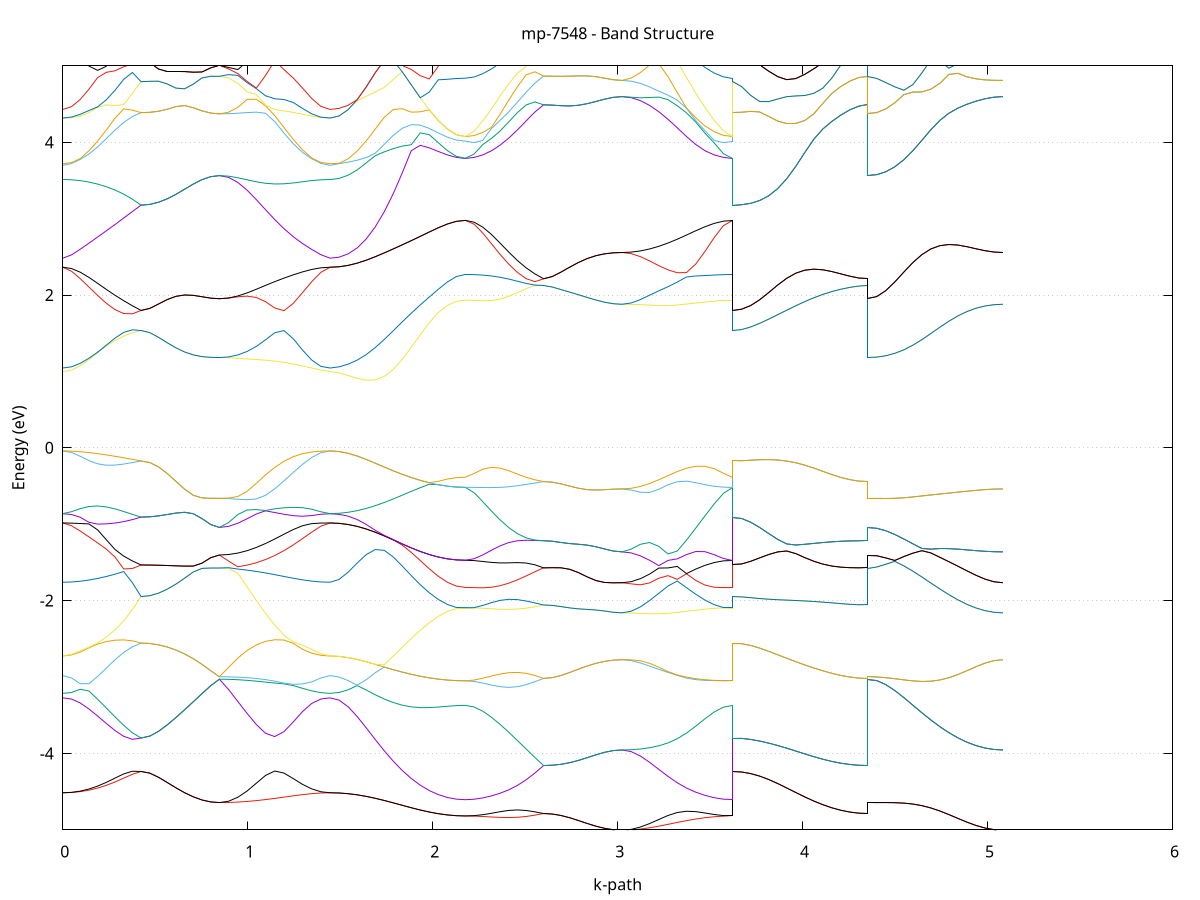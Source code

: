set title 'mp-7548 - Band Structure'
set xlabel 'k-path'
set ylabel 'Energy (eV)'
set grid y
set yrange [-5:5]
set terminal png size 800,600
set output 'mp-7548_bands_gnuplot.png'
plot '-' using 1:2 with lines notitle, '-' using 1:2 with lines notitle, '-' using 1:2 with lines notitle, '-' using 1:2 with lines notitle, '-' using 1:2 with lines notitle, '-' using 1:2 with lines notitle, '-' using 1:2 with lines notitle, '-' using 1:2 with lines notitle, '-' using 1:2 with lines notitle, '-' using 1:2 with lines notitle, '-' using 1:2 with lines notitle, '-' using 1:2 with lines notitle, '-' using 1:2 with lines notitle, '-' using 1:2 with lines notitle, '-' using 1:2 with lines notitle, '-' using 1:2 with lines notitle, '-' using 1:2 with lines notitle, '-' using 1:2 with lines notitle, '-' using 1:2 with lines notitle, '-' using 1:2 with lines notitle, '-' using 1:2 with lines notitle, '-' using 1:2 with lines notitle, '-' using 1:2 with lines notitle, '-' using 1:2 with lines notitle, '-' using 1:2 with lines notitle, '-' using 1:2 with lines notitle, '-' using 1:2 with lines notitle, '-' using 1:2 with lines notitle, '-' using 1:2 with lines notitle, '-' using 1:2 with lines notitle, '-' using 1:2 with lines notitle, '-' using 1:2 with lines notitle, '-' using 1:2 with lines notitle, '-' using 1:2 with lines notitle, '-' using 1:2 with lines notitle, '-' using 1:2 with lines notitle, '-' using 1:2 with lines notitle, '-' using 1:2 with lines notitle, '-' using 1:2 with lines notitle, '-' using 1:2 with lines notitle, '-' using 1:2 with lines notitle, '-' using 1:2 with lines notitle, '-' using 1:2 with lines notitle, '-' using 1:2 with lines notitle, '-' using 1:2 with lines notitle, '-' using 1:2 with lines notitle, '-' using 1:2 with lines notitle, '-' using 1:2 with lines notitle, '-' using 1:2 with lines notitle, '-' using 1:2 with lines notitle, '-' using 1:2 with lines notitle, '-' using 1:2 with lines notitle, '-' using 1:2 with lines notitle, '-' using 1:2 with lines notitle
0.000000 -27.141503
0.047039 -27.141403
0.094078 -27.141303
0.141117 -27.141103
0.188156 -27.140803
0.235194 -27.140403
0.282233 -27.140003
0.329272 -27.139603
0.376311 -27.139103
0.423350 -27.138603
0.423350 -27.138603
0.470389 -27.138603
0.517428 -27.138603
0.564467 -27.138603
0.611506 -27.138603
0.658545 -27.138603
0.705583 -27.138603
0.752622 -27.138603
0.799661 -27.138603
0.846700 -27.138603
0.846700 -27.138603
0.896592 -27.138603
0.946485 -27.138803
0.996377 -27.139003
1.046269 -27.139303
1.096162 -27.139603
1.146054 -27.140003
1.195946 -27.140403
1.245838 -27.140703
1.295731 -27.141003
1.345623 -27.141303
1.395515 -27.141403
1.445407 -27.141503
1.445407 -27.141503
1.494131 -27.141203
1.542854 -27.140403
1.591577 -27.139103
1.640300 -27.137303
1.689023 -27.135203
1.737746 -27.132803
1.786469 -27.130303
1.835193 -27.127603
1.883916 -27.125103
1.932639 -27.122703
1.981362 -27.120503
2.030085 -27.118803
2.078808 -27.117403
2.127532 -27.116603
2.176255 -27.116403
2.176255 -27.116403
2.223294 -27.116303
2.270332 -27.116203
2.317371 -27.116003
2.364410 -27.115803
2.411449 -27.115603
2.458488 -27.115203
2.505527 -27.114903
2.552566 -27.114503
2.599605 -27.114203
2.599605 -27.114203
2.646644 -27.114203
2.693682 -27.114203
2.740721 -27.114203
2.787760 -27.114103
2.834799 -27.114103
2.881838 -27.114103
2.928877 -27.114103
2.975916 -27.114103
3.022955 -27.114103
3.022955 -27.114103
3.072847 -27.114203
3.122739 -27.114303
3.172632 -27.114503
3.222524 -27.114703
3.272416 -27.115003
3.322308 -27.115203
3.372201 -27.115503
3.422093 -27.115803
3.471985 -27.116003
3.521878 -27.116203
3.571770 -27.116303
3.621662 -27.116403
3.621662 -27.138603
3.670385 -27.138303
3.719108 -27.137603
3.767832 -27.136303
3.816555 -27.134603
3.865278 -27.132503
3.914001 -27.130203
3.962724 -27.127703
4.011447 -27.125103
4.060170 -27.122603
4.108894 -27.120303
4.157617 -27.118203
4.206340 -27.116503
4.255063 -27.115203
4.303786 -27.114403
4.352509 -27.114203
4.352509 -27.138603
4.401232 -27.138303
4.449956 -27.137503
4.498679 -27.136203
4.547402 -27.134503
4.596125 -27.132503
4.644848 -27.130203
4.693571 -27.127703
4.742294 -27.125103
4.791018 -27.122603
4.839741 -27.120303
4.888464 -27.118203
4.937187 -27.116503
4.985910 -27.115203
5.034633 -27.114403
5.083356 -27.114103
e
0.000000 -27.135803
0.047039 -27.135903
0.094078 -27.136003
0.141117 -27.136203
0.188156 -27.136503
0.235194 -27.136803
0.282233 -27.137203
0.329272 -27.137703
0.376311 -27.138103
0.423350 -27.138603
0.423350 -27.138603
0.470389 -27.138603
0.517428 -27.138603
0.564467 -27.138603
0.611506 -27.138603
0.658545 -27.138603
0.705583 -27.138603
0.752622 -27.138603
0.799661 -27.138603
0.846700 -27.138603
0.846700 -27.138603
0.896592 -27.138503
0.946485 -27.138403
0.996377 -27.138203
1.046269 -27.137903
1.096162 -27.137603
1.146054 -27.137203
1.195946 -27.136903
1.245838 -27.136503
1.295731 -27.136203
1.345623 -27.136003
1.395515 -27.135903
1.445407 -27.135803
1.445407 -27.135803
1.494131 -27.135603
1.542854 -27.134803
1.591577 -27.133603
1.640300 -27.131903
1.689023 -27.129903
1.737746 -27.127603
1.786469 -27.125203
1.835193 -27.122703
1.883916 -27.120303
1.932639 -27.118003
1.981362 -27.116003
2.030085 -27.114303
2.078808 -27.113103
2.127532 -27.112303
2.176255 -27.112003
2.176255 -27.112003
2.223294 -27.112103
2.270332 -27.112203
2.317371 -27.112303
2.364410 -27.112503
2.411449 -27.112803
2.458488 -27.113103
2.505527 -27.113403
2.552566 -27.113803
2.599605 -27.114203
2.599605 -27.114203
2.646644 -27.114203
2.693682 -27.114203
2.740721 -27.114103
2.787760 -27.114103
2.834799 -27.114103
2.881838 -27.114103
2.928877 -27.114103
2.975916 -27.114103
3.022955 -27.114103
3.022955 -27.114103
3.072847 -27.114103
3.122739 -27.114003
3.172632 -27.113803
3.222524 -27.113603
3.272416 -27.113403
3.322308 -27.113103
3.372201 -27.112803
3.422093 -27.112603
3.471985 -27.112303
3.521878 -27.112203
3.571770 -27.112103
3.621662 -27.112003
3.621662 -27.138603
3.670385 -27.138303
3.719108 -27.137603
3.767832 -27.136303
3.816555 -27.134603
3.865278 -27.132503
3.914001 -27.130203
3.962724 -27.127703
4.011447 -27.125103
4.060170 -27.122603
4.108894 -27.120303
4.157617 -27.118203
4.206340 -27.116503
4.255063 -27.115203
4.303786 -27.114403
4.352509 -27.114203
4.352509 -27.138603
4.401232 -27.138303
4.449956 -27.137503
4.498679 -27.136203
4.547402 -27.134503
4.596125 -27.132503
4.644848 -27.130203
4.693571 -27.127703
4.742294 -27.125103
4.791018 -27.122603
4.839741 -27.120303
4.888464 -27.118203
4.937187 -27.116503
4.985910 -27.115203
5.034633 -27.114403
5.083356 -27.114103
e
0.000000 -14.546703
0.047039 -14.546603
0.094078 -14.546303
0.141117 -14.545303
0.188156 -14.542703
0.235194 -14.537903
0.282233 -14.530003
0.329272 -14.518103
0.376311 -14.501703
0.423350 -14.480503
0.423350 -14.480503
0.470389 -14.482803
0.517428 -14.489303
0.564467 -14.499103
0.611506 -14.510803
0.658545 -14.522903
0.705583 -14.533903
0.752622 -14.542703
0.799661 -14.548403
0.846700 -14.550303
0.846700 -14.550303
0.896592 -14.550203
0.946485 -14.549703
0.996377 -14.549103
1.046269 -14.548303
1.096162 -14.547703
1.146054 -14.547103
1.195946 -14.546703
1.245838 -14.546503
1.295731 -14.546503
1.345623 -14.546603
1.395515 -14.546603
1.445407 -14.546703
1.445407 -14.546703
1.494131 -14.545203
1.542854 -14.540803
1.591577 -14.533703
1.640300 -14.524203
1.689023 -14.513003
1.737746 -14.500403
1.786469 -14.487303
1.835193 -14.474103
1.883916 -14.461603
1.932639 -14.450203
1.981362 -14.440503
2.030085 -14.432703
2.078808 -14.427003
2.127532 -14.423603
2.176255 -14.422403
2.176255 -14.422403
2.223294 -14.419503
2.270332 -14.410903
2.317371 -14.396603
2.364410 -14.377103
2.411449 -14.352803
2.458488 -14.324103
2.505527 -14.291903
2.552566 -14.256903
2.599605 -14.220303
2.599605 -14.220303
2.646644 -14.219403
2.693682 -14.217003
2.740721 -14.213203
2.787760 -14.208503
2.834799 -14.203403
2.881838 -14.198503
2.928877 -14.194503
2.975916 -14.191803
3.022955 -14.190903
3.022955 -14.190903
3.072847 -14.195803
3.122739 -14.209903
3.172632 -14.231603
3.222524 -14.258603
3.272416 -14.288403
3.322308 -14.318603
3.372201 -14.347203
3.422093 -14.372703
3.471985 -14.393803
3.521878 -14.409503
3.571770 -14.419203
3.621662 -14.422403
3.621662 -14.480503
3.670385 -14.477903
3.719108 -14.470203
3.767832 -14.457603
3.816555 -14.440603
3.865278 -14.419803
3.914001 -14.395803
3.962724 -14.369803
4.011447 -14.342603
4.060170 -14.315603
4.108894 -14.289803
4.157617 -14.266703
4.206340 -14.247203
4.255063 -14.232503
4.303786 -14.223403
4.352509 -14.220303
4.352509 -14.550303
4.401232 -14.547003
4.449956 -14.537103
4.498679 -14.521003
4.547402 -14.498903
4.596125 -14.471703
4.644848 -14.440103
4.693571 -14.405103
4.742294 -14.368003
4.791018 -14.330403
4.839741 -14.293903
4.888464 -14.260303
4.937187 -14.231603
4.985910 -14.209503
5.034633 -14.195603
5.083356 -14.190903
e
0.000000 -14.224203
0.047039 -14.231103
0.094078 -14.250703
0.141117 -14.279903
0.188156 -14.315003
0.235194 -14.352403
0.282233 -14.389303
0.329272 -14.423703
0.376311 -14.454403
0.423350 -14.480503
0.423350 -14.480503
0.470389 -14.482803
0.517428 -14.489303
0.564467 -14.499103
0.611506 -14.510803
0.658545 -14.522903
0.705583 -14.533903
0.752622 -14.542703
0.799661 -14.548403
0.846700 -14.550303
0.846700 -14.550303
0.896592 -14.546103
0.946485 -14.533503
0.996377 -14.513003
1.046269 -14.485103
1.096162 -14.450903
1.146054 -14.411803
1.195946 -14.369603
1.245838 -14.327003
1.295731 -14.287203
1.345623 -14.254103
1.395515 -14.232003
1.445407 -14.224203
1.445407 -14.224203
1.494131 -14.221903
1.542854 -14.215303
1.591577 -14.204603
1.640300 -14.190003
1.689023 -14.172203
1.737746 -14.151803
1.786469 -14.129503
1.835193 -14.106403
1.883916 -14.083303
1.932639 -14.061403
1.981362 -14.041603
2.030085 -14.025003
2.078808 -14.012403
2.127532 -14.004603
2.176255 -14.001903
2.176255 -14.001903
2.223294 -14.005203
2.270332 -14.015103
2.317371 -14.031303
2.364410 -14.053303
2.411449 -14.080503
2.458488 -14.111903
2.505527 -14.146503
2.552566 -14.183103
2.599605 -14.220303
2.599605 -14.220303
2.646644 -14.219403
2.693682 -14.217003
2.740721 -14.213203
2.787760 -14.208503
2.834799 -14.203403
2.881838 -14.198503
2.928877 -14.194503
2.975916 -14.191803
3.022955 -14.190903
3.022955 -14.190903
3.072847 -14.188003
3.122739 -14.179703
3.172632 -14.166203
3.222524 -14.148203
3.272416 -14.126703
3.322308 -14.102803
3.372201 -14.078103
3.422093 -14.054303
3.471985 -14.033103
3.521878 -14.016403
3.571770 -14.005603
3.621662 -14.001903
3.621662 -14.480503
3.670385 -14.477903
3.719108 -14.470203
3.767832 -14.457603
3.816555 -14.440603
3.865278 -14.419803
3.914001 -14.395803
3.962724 -14.369803
4.011447 -14.342603
4.060170 -14.315603
4.108894 -14.289803
4.157617 -14.266703
4.206340 -14.247203
4.255063 -14.232503
4.303786 -14.223403
4.352509 -14.220303
4.352509 -14.550303
4.401232 -14.547003
4.449956 -14.537103
4.498679 -14.521003
4.547402 -14.498903
4.596125 -14.471703
4.644848 -14.440103
4.693571 -14.405103
4.742294 -14.368003
4.791018 -14.330403
4.839741 -14.293903
4.888464 -14.260303
4.937187 -14.231603
4.985910 -14.209503
5.034633 -14.195603
5.083356 -14.190903
e
0.000000 -13.170803
0.047039 -13.166103
0.094078 -13.152403
0.141117 -13.130603
0.188156 -13.102203
0.235194 -13.069003
0.282233 -13.033503
0.329272 -12.998203
0.376311 -12.966403
0.423350 -12.941803
0.423350 -12.941803
0.470389 -12.932803
0.517428 -12.906203
0.564467 -12.863403
0.611506 -12.806303
0.658545 -12.737303
0.705583 -12.659103
0.752622 -12.575603
0.799661 -12.494503
0.846700 -12.451103
0.846700 -12.451103
0.896592 -12.517903
0.946485 -12.614303
0.996377 -12.709403
1.046269 -12.799203
1.096162 -12.881603
1.146054 -12.955403
1.195946 -13.019503
1.245838 -13.073103
1.295731 -13.115403
1.345623 -13.146103
1.395515 -13.164603
1.445407 -13.170803
1.445407 -13.170803
1.494131 -13.166503
1.542854 -13.153803
1.591577 -13.132803
1.640300 -13.103803
1.689023 -13.067003
1.737746 -13.022803
1.786469 -12.972003
1.835193 -12.915103
1.883916 -12.853203
1.932639 -12.787403
1.981362 -12.719603
2.030085 -12.652603
2.078808 -12.643603
2.127532 -12.656203
2.176255 -12.660403
2.176255 -12.660403
2.223294 -12.674303
2.270332 -12.707303
2.317371 -12.746803
2.364410 -12.785503
2.411449 -12.819103
2.458488 -12.845503
2.505527 -12.863503
2.552566 -12.872503
2.599605 -12.872603
2.599605 -12.872603
2.646644 -12.879403
2.693682 -12.898303
2.740721 -12.925503
2.787760 -12.956403
2.834799 -12.987103
2.881838 -13.014303
2.928877 -13.035403
2.975916 -13.048803
3.022955 -13.053403
3.022955 -13.053403
3.072847 -13.049203
3.122739 -13.036703
3.172632 -13.016103
3.222524 -12.987903
3.272416 -12.952503
3.322308 -12.910803
3.372201 -12.864003
3.422093 -12.813703
3.471985 -12.762403
3.521878 -12.714203
3.571770 -12.676103
3.621662 -12.660403
3.621662 -12.941803
3.670385 -12.939103
3.719108 -12.931003
3.767832 -12.918103
3.816555 -12.900903
3.865278 -12.880703
3.914001 -12.859403
3.962724 -12.839703
4.011447 -12.825403
4.060170 -12.820203
4.108894 -12.824903
4.157617 -12.836403
4.206340 -12.849903
4.255063 -12.861903
4.303786 -12.869803
4.352509 -12.872603
4.352509 -12.451103
4.401232 -12.450303
4.449956 -12.448503
4.498679 -12.512903
4.547402 -12.579803
4.596125 -12.646903
4.644848 -12.712703
4.693571 -12.775803
4.742294 -12.835103
4.791018 -12.889203
4.839741 -12.937103
4.888464 -12.977703
4.937187 -13.010303
4.985910 -13.034103
5.034633 -13.048503
5.083356 -13.053403
e
0.000000 -13.170803
0.047039 -13.160503
0.094078 -13.131603
0.141117 -13.088903
0.188156 -13.039303
0.235194 -12.991303
0.282233 -12.953203
0.329272 -12.931703
0.376311 -12.928703
0.423350 -12.941803
0.423350 -12.941803
0.470389 -12.932803
0.517428 -12.906203
0.564467 -12.863403
0.611506 -12.806303
0.658545 -12.737303
0.705583 -12.659103
0.752622 -12.575603
0.799661 -12.494503
0.846700 -12.451103
0.846700 -12.451103
0.896592 -12.451403
0.946485 -12.538003
0.996377 -12.627503
1.046269 -12.714303
1.096162 -12.797803
1.146054 -12.877703
1.195946 -12.953103
1.245838 -13.022103
1.295731 -13.082103
1.345623 -13.129403
1.395515 -13.160103
1.445407 -13.170803
1.445407 -13.170803
1.494131 -13.166503
1.542854 -13.153803
1.591577 -13.132803
1.640300 -13.103803
1.689023 -13.067003
1.737746 -13.022803
1.786469 -12.972003
1.835193 -12.915103
1.883916 -12.853203
1.932639 -12.787403
1.981362 -12.719603
2.030085 -12.652603
2.078808 -12.605003
2.127532 -12.613203
2.176255 -12.615903
2.176255 -12.615903
2.223294 -12.635403
2.270332 -12.673903
2.317371 -12.715803
2.364410 -12.756003
2.411449 -12.792203
2.458488 -12.823003
2.505527 -12.847203
2.552566 -12.864003
2.599605 -12.872603
2.599605 -12.872603
2.646644 -12.879403
2.693682 -12.898303
2.740721 -12.925503
2.787760 -12.956403
2.834799 -12.987103
2.881838 -13.014303
2.928877 -13.035403
2.975916 -13.048803
3.022955 -13.053403
3.022955 -13.053403
3.072847 -13.047303
3.122739 -13.029503
3.172632 -13.001503
3.222524 -12.965503
3.272416 -12.923503
3.322308 -12.877403
3.372201 -12.828903
3.422093 -12.779003
3.471985 -12.729103
3.521878 -12.680603
3.571770 -12.637603
3.621662 -12.615903
3.621662 -12.941803
3.670385 -12.939103
3.719108 -12.931003
3.767832 -12.918103
3.816555 -12.900903
3.865278 -12.880703
3.914001 -12.859403
3.962724 -12.839703
4.011447 -12.825403
4.060170 -12.820203
4.108894 -12.824903
4.157617 -12.836403
4.206340 -12.849903
4.255063 -12.861903
4.303786 -12.869803
4.352509 -12.872603
4.352509 -12.451103
4.401232 -12.450303
4.449956 -12.448503
4.498679 -12.512903
4.547402 -12.579803
4.596125 -12.646903
4.644848 -12.712703
4.693571 -12.775803
4.742294 -12.835103
4.791018 -12.889203
4.839741 -12.937103
4.888464 -12.977703
4.937187 -13.010303
4.985910 -13.034103
5.034633 -13.048503
5.083356 -13.053403
e
0.000000 -12.469703
0.047039 -12.470803
0.094078 -12.473903
0.141117 -12.477703
0.188156 -12.480003
0.235194 -12.477703
0.282233 -12.467603
0.329272 -12.448403
0.376311 -12.423603
0.423350 -12.400903
0.423350 -12.400903
0.470389 -12.400703
0.517428 -12.400103
0.564467 -12.399103
0.611506 -12.397803
0.658545 -12.396403
0.705583 -12.394803
0.752622 -12.392603
0.799661 -12.387003
0.846700 -12.364703
0.846700 -12.364703
0.896592 -12.446703
0.946485 -12.452303
0.996377 -12.453803
1.046269 -12.455803
1.096162 -12.458003
1.146054 -12.460403
1.195946 -12.462803
1.245838 -12.465103
1.295731 -12.467003
1.345623 -12.468503
1.395515 -12.469403
1.445407 -12.469703
1.445407 -12.469703
1.494131 -12.468903
1.542854 -12.466403
1.591577 -12.462503
1.640300 -12.457203
1.689023 -12.450803
1.737746 -12.443603
1.786469 -12.446203
1.835193 -12.483403
1.883916 -12.523203
1.932639 -12.561803
1.981362 -12.595503
2.030085 -12.623103
2.078808 -12.591403
2.127532 -12.544603
2.176255 -12.526303
2.176255 -12.526303
2.223294 -12.520103
2.270332 -12.507703
2.317371 -12.495703
2.364410 -12.485403
2.411449 -12.476303
2.458488 -12.467703
2.505527 -12.459403
2.552566 -12.451303
2.599605 -12.443403
2.599605 -12.443403
2.646644 -12.440703
2.693682 -12.433903
2.740721 -12.425703
2.787760 -12.419603
2.834799 -12.418603
2.881838 -12.421103
2.928877 -12.424103
2.975916 -12.426303
3.022955 -12.427103
3.022955 -12.427103
3.072847 -12.426403
3.122739 -12.424403
3.172632 -12.421403
3.222524 -12.418403
3.272416 -12.421803
3.322308 -12.437103
3.372201 -12.453203
3.422093 -12.469703
3.471985 -12.486403
3.521878 -12.503403
3.571770 -12.518903
3.621662 -12.526303
3.621662 -12.400903
3.670385 -12.401103
3.719108 -12.401903
3.767832 -12.404503
3.816555 -12.412103
3.865278 -12.430603
3.914001 -12.460503
3.962724 -12.491803
4.011447 -12.515603
4.060170 -12.526103
4.108894 -12.521803
4.157617 -12.506103
4.206340 -12.485003
4.255063 -12.464403
4.303786 -12.449103
4.352509 -12.443403
4.352509 -12.364703
4.401232 -12.392303
4.449956 -12.448003
4.498679 -12.444403
4.547402 -12.439403
4.596125 -12.433503
4.644848 -12.426703
4.693571 -12.419403
4.742294 -12.412003
4.791018 -12.404603
4.839741 -12.397803
4.888464 -12.402403
4.937187 -12.412103
4.985910 -12.420003
5.034633 -12.425303
5.083356 -12.427103
e
0.000000 -12.469703
0.047039 -12.467003
0.094078 -12.459103
0.141117 -12.446703
0.188156 -12.430703
0.235194 -12.413203
0.282233 -12.397303
0.329272 -12.387203
0.376311 -12.387703
0.423350 -12.400903
0.423350 -12.400903
0.470389 -12.400703
0.517428 -12.400103
0.564467 -12.399103
0.611506 -12.397803
0.658545 -12.396403
0.705583 -12.394803
0.752622 -12.392603
0.799661 -12.387003
0.846700 -12.364703
0.846700 -12.364703
0.896592 -12.349503
0.946485 -12.357603
0.996377 -12.370003
1.046269 -12.385303
1.096162 -12.401903
1.146054 -12.418503
1.195946 -12.433703
1.245838 -12.446603
1.295731 -12.456803
1.345623 -12.464003
1.395515 -12.468303
1.445407 -12.469703
1.445407 -12.469703
1.494131 -12.468903
1.542854 -12.466403
1.591577 -12.462503
1.640300 -12.457203
1.689023 -12.450803
1.737746 -12.443603
1.786469 -12.437903
1.835193 -12.481303
1.883916 -12.517503
1.932639 -12.547203
1.981362 -12.572003
2.030085 -12.591303
2.078808 -12.591403
2.127532 -12.544603
2.176255 -12.526303
2.176255 -12.526303
2.223294 -12.510003
2.270332 -12.481003
2.317371 -12.454703
2.364410 -12.434903
2.411449 -12.424303
2.458488 -12.424203
2.505527 -12.429203
2.552566 -12.435903
2.599605 -12.443403
2.599605 -12.443403
2.646644 -12.440703
2.693682 -12.433903
2.740721 -12.425703
2.787760 -12.419603
2.834799 -12.418603
2.881838 -12.421103
2.928877 -12.424103
2.975916 -12.426303
3.022955 -12.427103
3.022955 -12.427103
3.072847 -12.426103
3.122739 -12.423103
3.172632 -12.418703
3.222524 -12.413503
3.272416 -12.416403
3.322308 -12.416903
3.372201 -12.421903
3.422093 -12.433003
3.471985 -12.451703
3.521878 -12.478203
3.571770 -12.508503
3.621662 -12.526303
3.621662 -12.400903
3.670385 -12.401103
3.719108 -12.401903
3.767832 -12.404503
3.816555 -12.412103
3.865278 -12.430603
3.914001 -12.460503
3.962724 -12.491803
4.011447 -12.515603
4.060170 -12.526103
4.108894 -12.521803
4.157617 -12.506103
4.206340 -12.485003
4.255063 -12.464403
4.303786 -12.449103
4.352509 -12.443403
4.352509 -12.364703
4.401232 -12.392303
4.449956 -12.448003
4.498679 -12.444403
4.547402 -12.439403
4.596125 -12.433503
4.644848 -12.426703
4.693571 -12.419403
4.742294 -12.412003
4.791018 -12.404603
4.839741 -12.397803
4.888464 -12.402403
4.937187 -12.412103
4.985910 -12.420003
5.034633 -12.425303
5.083356 -12.427103
e
0.000000 -12.258203
0.047039 -12.258003
0.094078 -12.257403
0.141117 -12.256503
0.188156 -12.255303
0.235194 -12.254103
0.282233 -12.252903
0.329272 -12.252503
0.376311 -12.252903
0.423350 -12.252403
0.423350 -12.252403
0.470389 -12.252503
0.517428 -12.252903
0.564467 -12.253603
0.611506 -12.254603
0.658545 -12.256203
0.705583 -12.259103
0.752622 -12.266703
0.799661 -12.295703
0.846700 -12.346603
0.846700 -12.346603
0.896592 -12.311103
0.946485 -12.272803
0.996377 -12.261903
1.046269 -12.257303
1.096162 -12.254203
1.146054 -12.253003
1.195946 -12.254003
1.245838 -12.255103
1.295731 -12.256303
1.345623 -12.257303
1.395515 -12.257903
1.445407 -12.258203
1.445407 -12.258203
1.494131 -12.263403
1.542854 -12.278503
1.591577 -12.302403
1.640300 -12.333303
1.689023 -12.369103
1.737746 -12.407403
1.786469 -12.435803
1.835193 -12.427803
1.883916 -12.420003
1.932639 -12.412703
1.981362 -12.406403
2.030085 -12.401403
2.078808 -12.398003
2.127532 -12.396503
2.176255 -12.396203
2.176255 -12.396203
2.223294 -12.396803
2.270332 -12.398403
2.317371 -12.400903
2.364410 -12.403503
2.411449 -12.403703
2.458488 -12.398803
2.505527 -12.393103
2.552566 -12.388703
2.599605 -12.385903
2.599605 -12.385903
2.646644 -12.386903
2.693682 -12.389603
2.740721 -12.392803
2.787760 -12.394503
2.834799 -12.392203
2.881838 -12.387603
2.928877 -12.383303
2.975916 -12.380603
3.022955 -12.379603
3.022955 -12.379603
3.072847 -12.381503
3.122739 -12.387203
3.172632 -12.396103
3.222524 -12.407903
3.272416 -12.408203
3.322308 -12.403403
3.372201 -12.399603
3.422093 -12.397103
3.471985 -12.396003
3.521878 -12.395803
3.571770 -12.396103
3.621662 -12.396203
3.621662 -12.252403
3.670385 -12.259103
3.719108 -12.277903
3.767832 -12.305403
3.816555 -12.335103
3.865278 -12.357103
3.914001 -12.367403
3.962724 -12.371403
4.011447 -12.373303
4.060170 -12.374603
4.108894 -12.376103
4.157617 -12.378003
4.206340 -12.380203
4.255063 -12.382703
4.303786 -12.384903
4.352509 -12.385903
4.352509 -12.346603
4.401232 -12.346903
4.449956 -12.347603
4.498679 -12.349003
4.547402 -12.351303
4.596125 -12.354603
4.644848 -12.359303
4.693571 -12.365403
4.742294 -12.373103
4.791018 -12.382103
4.839741 -12.392103
4.888464 -12.391603
4.937187 -12.386603
4.985910 -12.382803
5.034633 -12.380403
5.083356 -12.379603
e
0.000000 -12.243603
0.047039 -12.243903
0.094078 -12.244603
0.141117 -12.245703
0.188156 -12.247203
0.235194 -12.249103
0.282233 -12.251103
0.329272 -12.252103
0.376311 -12.251903
0.423350 -12.252403
0.423350 -12.252403
0.470389 -12.252503
0.517428 -12.252903
0.564467 -12.253603
0.611506 -12.254603
0.658545 -12.256203
0.705583 -12.259103
0.752622 -12.266703
0.799661 -12.295703
0.846700 -12.346603
0.846700 -12.346603
0.896592 -12.283003
0.946485 -12.259403
0.996377 -12.254203
1.046269 -12.252703
1.096162 -12.252503
1.146054 -12.251703
1.195946 -12.249403
1.245838 -12.247503
1.295731 -12.245903
1.345623 -12.244703
1.395515 -12.243903
1.445407 -12.243603
1.445407 -12.243603
1.494131 -12.248603
1.542854 -12.263003
1.591577 -12.286203
1.640300 -12.317003
1.689023 -12.353803
1.737746 -12.394703
1.786469 -12.435803
1.835193 -12.427803
1.883916 -12.420003
1.932639 -12.412703
1.981362 -12.406403
2.030085 -12.401403
2.078808 -12.398003
2.127532 -12.396503
2.176255 -12.396203
2.176255 -12.396203
2.223294 -12.395003
2.270332 -12.392103
2.317371 -12.388903
2.364410 -12.386303
2.411449 -12.384503
2.458488 -12.383603
2.505527 -12.383503
2.552566 -12.384203
2.599605 -12.385903
2.599605 -12.385903
2.646644 -12.386903
2.693682 -12.389603
2.740721 -12.392803
2.787760 -12.394503
2.834799 -12.392203
2.881838 -12.387603
2.928877 -12.383303
2.975916 -12.380603
3.022955 -12.379603
3.022955 -12.379603
3.072847 -12.379803
3.122739 -12.380403
3.172632 -12.381403
3.222524 -12.382703
3.272416 -12.384303
3.322308 -12.386103
3.372201 -12.388003
3.422093 -12.390103
3.471985 -12.392103
3.521878 -12.394103
3.571770 -12.395603
3.621662 -12.396203
3.621662 -12.252403
3.670385 -12.259103
3.719108 -12.277903
3.767832 -12.305403
3.816555 -12.335103
3.865278 -12.357103
3.914001 -12.367403
3.962724 -12.371403
4.011447 -12.373303
4.060170 -12.374603
4.108894 -12.376103
4.157617 -12.378003
4.206340 -12.380203
4.255063 -12.382703
4.303786 -12.384903
4.352509 -12.385903
4.352509 -12.346603
4.401232 -12.346903
4.449956 -12.347603
4.498679 -12.349003
4.547402 -12.351303
4.596125 -12.354603
4.644848 -12.359303
4.693571 -12.365403
4.742294 -12.373103
4.791018 -12.382103
4.839741 -12.392103
4.888464 -12.391603
4.937187 -12.386603
4.985910 -12.382803
5.034633 -12.380403
5.083356 -12.379603
e
0.000000 -11.473303
0.047039 -11.481603
0.094078 -11.505403
0.141117 -11.541903
0.188156 -11.586803
0.235194 -11.635403
0.282233 -11.682603
0.329272 -11.722803
0.376311 -11.750103
0.423350 -11.759303
0.423350 -11.759303
0.470389 -11.769603
0.517428 -11.799803
0.564467 -11.847903
0.611506 -11.910803
0.658545 -11.985203
0.705583 -12.066703
0.752622 -12.148403
0.799661 -12.208403
0.846700 -12.224003
0.846700 -12.224003
0.896592 -12.208303
0.946485 -12.142903
0.996377 -12.046903
1.046269 -11.946303
1.096162 -11.848903
1.146054 -11.758103
1.195946 -11.677803
1.245838 -11.608103
1.295731 -11.550903
1.345623 -11.508403
1.395515 -11.482103
1.445407 -11.473303
1.445407 -11.473303
1.494131 -11.477503
1.542854 -11.490103
1.591577 -11.511003
1.640300 -11.540003
1.689023 -11.576803
1.737746 -11.621103
1.786469 -11.672303
1.835193 -11.729703
1.883916 -11.792203
1.932639 -11.858703
1.981362 -11.927003
2.030085 -11.994403
2.078808 -12.055603
2.127532 -12.101703
2.176255 -12.119603
2.176255 -12.119603
2.223294 -12.113903
2.270332 -12.097303
2.317371 -12.070903
2.364410 -12.036903
2.411449 -11.998603
2.458488 -11.959903
2.505527 -11.924903
2.552566 -11.897203
2.599605 -11.880203
2.599605 -11.880203
2.646644 -11.873303
2.693682 -11.853703
2.740721 -11.823803
2.787760 -11.787503
2.834799 -11.749103
2.881838 -11.713103
2.928877 -11.683703
2.975916 -11.664503
3.022955 -11.657803
3.022955 -11.657803
3.072847 -11.666803
3.122739 -11.692803
3.172632 -11.733303
3.222524 -11.784503
3.272416 -11.842703
3.322308 -11.903603
3.372201 -11.963103
3.422093 -12.017103
3.471985 -12.061703
3.521878 -12.094103
3.571770 -12.113303
3.621662 -12.119603
3.621662 -11.759303
3.670385 -11.757803
3.719108 -11.754003
3.767832 -11.749503
3.816555 -11.746203
3.865278 -11.745703
3.914001 -11.749003
3.962724 -11.756803
4.011447 -11.769003
4.060170 -11.785203
4.108894 -11.804503
4.157617 -11.825503
4.206340 -11.846003
4.255063 -11.863703
4.303786 -11.875903
4.352509 -11.880203
4.352509 -12.224003
4.401232 -12.198203
4.449956 -12.147003
4.498679 -12.090603
4.547402 -12.034003
4.596125 -11.979003
4.644848 -11.926203
4.693571 -11.876303
4.742294 -11.829903
4.791018 -11.787603
4.839741 -11.750103
4.888464 -11.718003
4.937187 -11.692203
4.985910 -11.673303
5.034633 -11.661703
5.083356 -11.657803
e
0.000000 -11.473303
0.047039 -11.480403
0.094078 -11.501403
0.141117 -11.534503
0.188156 -11.577103
0.235194 -11.625403
0.282233 -11.674303
0.329272 -11.717503
0.376311 -11.747803
0.423350 -11.759303
0.423350 -11.759303
0.470389 -11.769603
0.517428 -11.799803
0.564467 -11.847903
0.611506 -11.910803
0.658545 -11.985203
0.705583 -12.066703
0.752622 -12.148403
0.799661 -12.208403
0.846700 -12.224003
0.846700 -12.224003
0.896592 -12.203303
0.946485 -12.128903
0.996377 -12.034903
1.046269 -11.939003
1.096162 -11.845703
1.146054 -11.757803
1.195946 -11.676403
1.245838 -11.606203
1.295731 -11.549403
1.345623 -11.507503
1.395515 -11.481903
1.445407 -11.473303
1.445407 -11.473303
1.494131 -11.477503
1.542854 -11.490103
1.591577 -11.511003
1.640300 -11.540003
1.689023 -11.576803
1.737746 -11.621103
1.786469 -11.672303
1.835193 -11.729703
1.883916 -11.792203
1.932639 -11.858703
1.981362 -11.927003
2.030085 -11.994403
2.078808 -12.055603
2.127532 -12.101703
2.176255 -12.119603
2.176255 -12.119603
2.223294 -12.109303
2.270332 -12.080903
2.317371 -12.039903
2.364410 -11.993703
2.411449 -11.949303
2.458488 -11.912503
2.505527 -11.887403
2.552566 -11.876503
2.599605 -11.880203
2.599605 -11.880203
2.646644 -11.873303
2.693682 -11.853703
2.740721 -11.823803
2.787760 -11.787503
2.834799 -11.749103
2.881838 -11.713103
2.928877 -11.683703
2.975916 -11.664503
3.022955 -11.657803
3.022955 -11.657803
3.072847 -11.663903
3.122739 -11.682003
3.172632 -11.711403
3.222524 -11.751003
3.272416 -11.799203
3.322308 -11.853903
3.372201 -11.912603
3.422093 -11.972103
3.471985 -12.028203
3.521878 -12.075603
3.571770 -12.108003
3.621662 -12.119603
3.621662 -11.759303
3.670385 -11.757803
3.719108 -11.754003
3.767832 -11.749503
3.816555 -11.746203
3.865278 -11.745703
3.914001 -11.749003
3.962724 -11.756803
4.011447 -11.769003
4.060170 -11.785203
4.108894 -11.804503
4.157617 -11.825503
4.206340 -11.846003
4.255063 -11.863703
4.303786 -11.875903
4.352509 -11.880203
4.352509 -12.224003
4.401232 -12.198203
4.449956 -12.147003
4.498679 -12.090603
4.547402 -12.034003
4.596125 -11.979003
4.644848 -11.926203
4.693571 -11.876303
4.742294 -11.829903
4.791018 -11.787603
4.839741 -11.750103
4.888464 -11.718003
4.937187 -11.692203
4.985910 -11.673303
5.034633 -11.661703
5.083356 -11.657803
e
0.000000 -10.501503
0.047039 -10.497303
0.094078 -10.485303
0.141117 -10.467803
0.188156 -10.447203
0.235194 -10.426203
0.282233 -10.406603
0.329272 -10.389903
0.376311 -10.376803
0.423350 -10.367703
0.423350 -10.367703
0.470389 -10.363603
0.517428 -10.352003
0.564467 -10.334803
0.611506 -10.314503
0.658545 -10.293703
0.705583 -10.274803
0.752622 -10.259903
0.799661 -10.250303
0.846700 -10.247003
0.846700 -10.247003
0.896592 -10.251203
0.946485 -10.263403
0.996377 -10.282703
1.046269 -10.307903
1.096162 -10.337303
1.146054 -10.369303
1.195946 -10.402003
1.245838 -10.433303
1.295731 -10.461003
1.345623 -10.482703
1.395515 -10.496703
1.445407 -10.501503
1.445407 -10.501503
1.494131 -10.503303
1.542854 -10.508603
1.591577 -10.517103
1.640300 -10.528303
1.689023 -10.542103
1.737746 -10.557903
1.786469 -10.575403
1.835193 -10.593903
1.883916 -10.612603
1.932639 -10.630803
1.981362 -10.647403
2.030085 -10.661603
2.078808 -10.672403
2.127532 -10.679203
2.176255 -10.681503
2.176255 -10.681503
2.223294 -10.683003
2.270332 -10.687203
2.317371 -10.692903
2.364410 -10.698503
2.411449 -10.701903
2.458488 -10.700803
2.505527 -10.693603
2.552566 -10.679603
2.599605 -10.659203
2.599605 -10.659203
2.646644 -10.660803
2.693682 -10.665403
2.740721 -10.672703
2.787760 -10.682103
2.834799 -10.692803
2.881838 -10.703403
2.928877 -10.712603
2.975916 -10.718903
3.022955 -10.721203
3.022955 -10.721203
3.072847 -10.721503
3.122739 -10.722403
3.172632 -10.723203
3.222524 -10.722903
3.272416 -10.721003
3.322308 -10.716903
3.372201 -10.710703
3.422093 -10.703103
3.471985 -10.695103
3.521878 -10.688003
3.571770 -10.683203
3.621662 -10.681503
3.621662 -10.367703
3.670385 -10.370303
3.719108 -10.378203
3.767832 -10.391303
3.816555 -10.409203
3.865278 -10.431503
3.914001 -10.457703
3.962724 -10.486703
4.011447 -10.517303
4.060170 -10.548303
4.108894 -10.578003
4.157617 -10.604903
4.206340 -10.627603
4.255063 -10.644903
4.303786 -10.655603
4.352509 -10.659203
4.352509 -10.247003
4.401232 -10.252303
4.449956 -10.267903
4.498679 -10.293103
4.547402 -10.326903
4.596125 -10.367603
4.644848 -10.413503
4.693571 -10.462403
4.742294 -10.512303
4.791018 -10.560703
4.839741 -10.605603
4.888464 -10.645103
4.937187 -10.677403
4.985910 -10.701403
5.034633 -10.716203
5.083356 -10.721203
e
0.000000 -10.385203
0.047039 -10.384003
0.094078 -10.380803
0.141117 -10.376003
0.188156 -10.370603
0.235194 -10.365703
0.282233 -10.362103
0.329272 -10.360703
0.376311 -10.362403
0.423350 -10.367703
0.423350 -10.367703
0.470389 -10.363603
0.517428 -10.352003
0.564467 -10.334803
0.611506 -10.314503
0.658545 -10.293703
0.705583 -10.274803
0.752622 -10.259903
0.799661 -10.250303
0.846700 -10.247003
0.846700 -10.247003
0.896592 -10.250203
0.946485 -10.259503
0.996377 -10.273903
1.046269 -10.291703
1.096162 -10.311103
1.146054 -10.330203
1.195946 -10.347403
1.245838 -10.361603
1.295731 -10.372403
1.345623 -10.379703
1.395515 -10.383903
1.445407 -10.385203
1.445407 -10.385203
1.494131 -10.384503
1.542854 -10.382903
1.591577 -10.381203
1.640300 -10.380503
1.689023 -10.382103
1.737746 -10.386603
1.786469 -10.394603
1.835193 -10.405803
1.883916 -10.419603
1.932639 -10.435003
1.981362 -10.450703
2.030085 -10.465003
2.078808 -10.476403
2.127532 -10.483903
2.176255 -10.486503
2.176255 -10.486503
2.223294 -10.489203
2.270332 -10.497503
2.317371 -10.511003
2.364410 -10.529603
2.411449 -10.552403
2.458488 -10.578503
2.505527 -10.606403
2.552566 -10.634103
2.599605 -10.659203
2.599605 -10.659203
2.646644 -10.660803
2.693682 -10.665403
2.740721 -10.672703
2.787760 -10.682103
2.834799 -10.692803
2.881838 -10.703403
2.928877 -10.712603
2.975916 -10.718903
3.022955 -10.721203
3.022955 -10.721203
3.072847 -10.715703
3.122739 -10.700203
3.172632 -10.676903
3.222524 -10.648603
3.272416 -10.618003
3.322308 -10.587503
3.372201 -10.559103
3.422093 -10.534203
3.471985 -10.513803
3.521878 -10.498803
3.571770 -10.489603
3.621662 -10.486503
3.621662 -10.367703
3.670385 -10.370303
3.719108 -10.378203
3.767832 -10.391303
3.816555 -10.409203
3.865278 -10.431503
3.914001 -10.457703
3.962724 -10.486703
4.011447 -10.517303
4.060170 -10.548303
4.108894 -10.578003
4.157617 -10.604903
4.206340 -10.627603
4.255063 -10.644903
4.303786 -10.655603
4.352509 -10.659203
4.352509 -10.247003
4.401232 -10.252303
4.449956 -10.267903
4.498679 -10.293103
4.547402 -10.326903
4.596125 -10.367603
4.644848 -10.413503
4.693571 -10.462403
4.742294 -10.512303
4.791018 -10.560703
4.839741 -10.605603
4.888464 -10.645103
4.937187 -10.677403
4.985910 -10.701403
5.034633 -10.716203
5.083356 -10.721203
e
0.000000 -4.515503
0.047039 -4.511803
0.094078 -4.500803
0.141117 -4.481803
0.188156 -4.454403
0.235194 -4.418303
0.282233 -4.374203
0.329272 -4.324003
0.376311 -4.273803
0.423350 -4.236803
0.423350 -4.236803
0.470389 -4.258703
0.517428 -4.312803
0.564467 -4.380703
0.611506 -4.450303
0.658545 -4.514503
0.705583 -4.568803
0.752622 -4.609803
0.799661 -4.635203
0.846700 -4.643903
0.846700 -4.643903
0.896592 -4.642203
0.946485 -4.637203
0.996377 -4.629203
1.046269 -4.618203
1.096162 -4.604703
1.146054 -4.589303
1.195946 -4.572603
1.245838 -4.555803
1.295731 -4.540103
1.345623 -4.527103
1.395515 -4.518503
1.445407 -4.515503
1.445407 -4.515503
1.494131 -4.518503
1.542854 -4.527603
1.591577 -4.542503
1.640300 -4.562703
1.689023 -4.587603
1.737746 -4.616203
1.786469 -4.647303
1.835193 -4.679503
1.883916 -4.711303
1.932639 -4.741103
1.981362 -4.767503
2.030085 -4.789303
2.078808 -4.805603
2.127532 -4.815703
2.176255 -4.819103
2.176255 -4.819103
2.223294 -4.821003
2.270332 -4.826103
2.317371 -4.832603
2.364410 -4.838003
2.411449 -4.839903
2.458488 -4.836203
2.505527 -4.825703
2.552566 -4.808703
2.599605 -4.787203
2.599605 -4.787203
2.646644 -4.793803
2.693682 -4.813003
2.740721 -4.842603
2.787760 -4.878803
2.834799 -4.917003
2.881838 -4.952403
2.928877 -4.980703
2.975916 -4.999003
3.022955 -5.005403
3.022955 -5.005403
3.072847 -5.001703
3.122739 -4.991003
3.172632 -4.974303
3.222524 -4.953003
3.272416 -4.928903
3.322308 -4.904103
3.372201 -4.880403
3.422093 -4.859303
3.471985 -4.842103
3.521878 -4.829403
3.571770 -4.821703
3.621662 -4.819103
3.621662 -4.236803
3.670385 -4.243703
3.719108 -4.264203
3.767832 -4.297503
3.816555 -4.341903
3.865278 -4.394803
3.914001 -4.452603
3.962724 -4.511903
4.011447 -4.569603
4.060170 -4.623303
4.108894 -4.671203
4.157617 -4.711803
4.206340 -4.744303
4.255063 -4.768003
4.303786 -4.782403
4.352509 -4.787203
4.352509 -4.643903
4.401232 -4.643703
4.449956 -4.643803
4.498679 -4.645503
4.547402 -4.651103
4.596125 -4.663203
4.644848 -4.683903
4.693571 -4.714403
4.742294 -4.754303
4.791018 -4.801203
4.839741 -4.851203
4.888464 -4.900003
4.937187 -4.943103
4.985910 -4.976703
5.034633 -4.998003
5.083356 -5.005403
e
0.000000 -4.515503
0.047039 -4.510203
0.094078 -4.494203
0.141117 -4.466903
0.188156 -4.428303
0.235194 -4.379403
0.282233 -4.323403
0.329272 -4.268903
0.376311 -4.233503
0.423350 -4.236803
0.423350 -4.236803
0.470389 -4.258703
0.517428 -4.312803
0.564467 -4.380703
0.611506 -4.450303
0.658545 -4.514503
0.705583 -4.568803
0.752622 -4.609803
0.799661 -4.635203
0.846700 -4.643903
0.846700 -4.643903
0.896592 -4.626103
0.946485 -4.574303
0.996377 -4.492803
1.046269 -4.390903
1.096162 -4.288603
1.146054 -4.231003
1.195946 -4.257803
1.245838 -4.330003
1.295731 -4.404603
1.345623 -4.464503
1.395515 -4.502503
1.445407 -4.515503
1.445407 -4.515503
1.494131 -4.518503
1.542854 -4.527603
1.591577 -4.542503
1.640300 -4.562703
1.689023 -4.587603
1.737746 -4.616203
1.786469 -4.647303
1.835193 -4.679503
1.883916 -4.711303
1.932639 -4.741103
1.981362 -4.767503
2.030085 -4.789303
2.078808 -4.805603
2.127532 -4.815703
2.176255 -4.819103
2.176255 -4.819103
2.223294 -4.814903
2.270332 -4.802703
2.317371 -4.784203
2.364410 -4.763303
2.411449 -4.746503
2.458488 -4.740403
2.505527 -4.747603
2.552566 -4.765103
2.599605 -4.787203
2.599605 -4.787203
2.646644 -4.793803
2.693682 -4.813003
2.740721 -4.842603
2.787760 -4.878803
2.834799 -4.917003
2.881838 -4.952403
2.928877 -4.980703
2.975916 -4.999003
3.022955 -5.005403
3.022955 -5.005403
3.072847 -4.994803
3.122739 -4.964703
3.172632 -4.919003
3.222524 -4.865003
3.272416 -4.812803
3.322308 -4.774103
3.372201 -4.757403
3.422093 -4.762403
3.471985 -4.780203
3.521878 -4.799903
3.571770 -4.814103
3.621662 -4.819103
3.621662 -4.236803
3.670385 -4.243703
3.719108 -4.264203
3.767832 -4.297503
3.816555 -4.341903
3.865278 -4.394803
3.914001 -4.452603
3.962724 -4.511903
4.011447 -4.569603
4.060170 -4.623303
4.108894 -4.671203
4.157617 -4.711803
4.206340 -4.744303
4.255063 -4.768003
4.303786 -4.782403
4.352509 -4.787203
4.352509 -4.643903
4.401232 -4.643703
4.449956 -4.643803
4.498679 -4.645503
4.547402 -4.651103
4.596125 -4.663203
4.644848 -4.683903
4.693571 -4.714403
4.742294 -4.754303
4.791018 -4.801203
4.839741 -4.851203
4.888464 -4.900003
4.937187 -4.943103
4.985910 -4.976703
5.034633 -4.998003
5.083356 -5.005403
e
0.000000 -3.272903
0.047039 -3.288403
0.094078 -3.340203
0.141117 -3.418503
0.188156 -3.510903
0.235194 -3.607903
0.282233 -3.700603
0.329272 -3.776503
0.376311 -3.815903
0.423350 -3.798703
0.423350 -3.798703
0.470389 -3.774103
0.517428 -3.711303
0.564467 -3.627003
0.611506 -3.531303
0.658545 -3.429303
0.705583 -3.323903
0.752622 -3.218003
0.799661 -3.114203
0.846700 -3.028703
0.846700 -3.028703
0.896592 -3.164403
0.946485 -3.320903
0.996377 -3.476603
1.046269 -3.621603
1.096162 -3.736803
1.146054 -3.779703
1.195946 -3.715103
1.245838 -3.588803
1.295731 -3.454303
1.345623 -3.346903
1.395515 -3.288803
1.445407 -3.272903
1.445407 -3.272903
1.494131 -3.303403
1.542854 -3.389903
1.591577 -3.516903
1.640300 -3.664603
1.689023 -3.817303
1.737746 -3.964903
1.786469 -4.101303
1.835193 -4.223003
1.883916 -4.328103
1.932639 -4.415803
1.981362 -4.486103
2.030085 -4.539503
2.078808 -4.576903
2.127532 -4.599003
2.176255 -4.606203
2.176255 -4.606203
2.223294 -4.600203
2.270332 -4.583003
2.317371 -4.556503
2.364410 -4.521703
2.411449 -4.476903
2.458488 -4.418703
2.505527 -4.345003
2.552566 -4.257403
2.599605 -4.158803
2.599605 -4.158803
2.646644 -4.155003
2.693682 -4.143003
2.740721 -4.121903
2.787760 -4.092203
2.834799 -4.056403
2.881838 -4.019103
2.928877 -3.986103
2.975916 -3.963303
3.022955 -3.955203
3.022955 -3.955203
3.072847 -3.976403
3.122739 -4.034503
3.172632 -4.116603
3.222524 -4.209303
3.272416 -4.301403
3.322308 -4.384603
3.372201 -4.453703
3.422093 -4.507703
3.471985 -4.549103
3.521878 -4.579903
3.571770 -4.599503
3.621662 -4.606203
3.621662 -3.798703
3.670385 -3.803503
3.719108 -3.817303
3.767832 -3.838603
3.816555 -3.865703
3.865278 -3.897103
3.914001 -3.931803
3.962724 -3.968703
4.011447 -4.006303
4.060170 -4.042703
4.108894 -4.076203
4.157617 -4.105103
4.206340 -4.128303
4.255063 -4.145203
4.303786 -4.155403
4.352509 -4.158803
4.352509 -3.028703
4.401232 -3.047403
4.449956 -3.100003
4.498679 -3.177503
4.547402 -3.270003
4.596125 -3.368903
4.644848 -3.467903
4.693571 -3.562803
4.742294 -3.650403
4.791018 -3.728803
4.839741 -3.796703
4.888464 -3.853103
4.937187 -3.897503
4.985910 -3.929503
5.034633 -3.948803
5.083356 -3.955203
e
0.000000 -3.214003
0.047039 -3.203203
0.094078 -3.160803
0.141117 -3.183203
0.188156 -3.291003
0.235194 -3.405203
0.282233 -3.520903
0.329272 -3.632203
0.376311 -3.730103
0.423350 -3.798703
0.423350 -3.798703
0.470389 -3.774103
0.517428 -3.711303
0.564467 -3.627003
0.611506 -3.531303
0.658545 -3.429303
0.705583 -3.323903
0.752622 -3.218003
0.799661 -3.114203
0.846700 -3.028703
0.846700 -3.028703
0.896592 -3.030403
0.946485 -3.035603
0.996377 -3.043803
1.046269 -3.054403
1.096162 -3.066703
1.146054 -3.079203
1.195946 -3.090103
1.245838 -3.112203
1.295731 -3.147903
1.345623 -3.181303
1.395515 -3.205303
1.445407 -3.214003
1.445407 -3.214003
1.494131 -3.202303
1.542854 -3.167703
1.591577 -3.111703
1.640300 -3.170403
1.689023 -3.232003
1.737746 -3.287703
1.786469 -3.334103
1.835193 -3.368803
1.883916 -3.391003
1.932639 -3.400903
1.981362 -3.400703
2.030085 -3.393503
2.078808 -3.383403
2.127532 -3.374903
2.176255 -3.371603
2.176255 -3.371603
2.223294 -3.392203
2.270332 -3.447603
2.317371 -3.526603
2.364410 -3.620503
2.411449 -3.723803
2.458488 -3.832303
2.505527 -3.943103
2.552566 -4.052903
2.599605 -4.158803
2.599605 -4.158803
2.646644 -4.155003
2.693682 -4.143003
2.740721 -4.121903
2.787760 -4.092203
2.834799 -4.056403
2.881838 -4.019103
2.928877 -3.986103
2.975916 -3.963303
3.022955 -3.955203
3.022955 -3.955203
3.072847 -3.952103
3.122739 -3.942603
3.172632 -3.926103
3.222524 -3.900603
3.272416 -3.862903
3.322308 -3.808403
3.372201 -3.734503
3.422093 -3.644003
3.471985 -3.547003
3.521878 -3.458403
3.571770 -3.394903
3.621662 -3.371603
3.621662 -3.798703
3.670385 -3.803503
3.719108 -3.817303
3.767832 -3.838603
3.816555 -3.865703
3.865278 -3.897103
3.914001 -3.931803
3.962724 -3.968703
4.011447 -4.006303
4.060170 -4.042703
4.108894 -4.076203
4.157617 -4.105103
4.206340 -4.128303
4.255063 -4.145203
4.303786 -4.155403
4.352509 -4.158803
4.352509 -3.028703
4.401232 -3.047403
4.449956 -3.100003
4.498679 -3.177503
4.547402 -3.270003
4.596125 -3.368903
4.644848 -3.467903
4.693571 -3.562803
4.742294 -3.650403
4.791018 -3.728803
4.839741 -3.796703
4.888464 -3.853103
4.937187 -3.897503
4.985910 -3.929503
5.034633 -3.948803
5.083356 -3.955203
e
0.000000 -2.981403
0.047039 -3.012603
0.094078 -3.087203
0.141117 -3.088203
0.188156 -2.992903
0.235194 -2.884203
0.282233 -2.774603
0.329272 -2.678603
0.376311 -2.605603
0.423350 -2.555803
0.423350 -2.555803
0.470389 -2.561603
0.517428 -2.578803
0.564467 -2.607103
0.611506 -2.646603
0.658545 -2.697603
0.705583 -2.760203
0.752622 -2.834103
0.799661 -2.918003
0.846700 -2.996703
0.846700 -2.996703
0.896592 -2.998003
0.946485 -3.002103
0.996377 -3.009003
1.046269 -3.019403
1.096162 -3.034103
1.146054 -3.054003
1.195946 -3.080003
1.245838 -3.096103
1.295731 -3.091203
1.345623 -3.064203
1.395515 -3.013103
1.445407 -2.981403
1.445407 -2.981403
1.494131 -3.000503
1.542854 -3.047803
1.591577 -3.107303
1.640300 -3.036403
1.689023 -2.945003
1.737746 -2.869303
1.786469 -2.903603
1.835193 -2.935703
1.883916 -2.964703
1.932639 -2.989903
1.981362 -3.011103
2.030085 -3.027803
2.078808 -3.040003
2.127532 -3.047403
2.176255 -3.049903
2.176255 -3.049903
2.223294 -3.057903
2.270332 -3.078903
2.317371 -3.105303
2.364410 -3.127103
2.411449 -3.135803
2.458488 -3.126603
2.505527 -3.100003
2.552566 -3.061303
2.599605 -3.018403
2.599605 -3.018403
2.646644 -3.008403
2.693682 -2.980603
2.740721 -2.941003
2.787760 -2.897203
2.834799 -2.856103
2.881838 -2.821703
2.928877 -2.795903
2.975916 -2.779503
3.022955 -2.773703
3.022955 -2.773703
3.072847 -2.785503
3.122739 -2.816103
3.172632 -2.856803
3.222524 -2.899603
3.272416 -2.939603
3.322308 -2.978703
3.372201 -3.014203
3.422093 -3.034703
3.471985 -3.043903
3.521878 -3.047203
3.571770 -3.049003
3.621662 -3.049903
3.621662 -2.555803
3.670385 -2.563903
3.719108 -2.587003
3.767832 -2.621603
3.816555 -2.663603
3.865278 -2.708903
3.914001 -2.754703
3.962724 -2.799203
4.011447 -2.841603
4.060170 -2.881503
4.108894 -2.918303
4.157617 -2.951303
4.206340 -2.979203
4.255063 -3.000403
4.303786 -3.013803
4.352509 -3.018403
4.352509 -2.996703
4.401232 -2.999903
4.449956 -3.008803
4.498679 -3.022203
4.547402 -3.037503
4.596125 -3.051003
4.644848 -3.058303
4.693571 -3.055303
4.742294 -3.039203
4.791018 -3.009503
4.839741 -2.967703
4.888464 -2.917903
4.937187 -2.865803
4.985910 -2.819003
5.034633 -2.785803
5.083356 -2.773703
e
0.000000 -2.725203
0.047039 -2.710903
0.094078 -2.672703
0.141117 -2.619003
0.188156 -2.568003
0.235194 -2.536803
0.282233 -2.518303
0.329272 -2.514303
0.376311 -2.526303
0.423350 -2.555803
0.423350 -2.555803
0.470389 -2.561603
0.517428 -2.578803
0.564467 -2.607103
0.611506 -2.646603
0.658545 -2.697603
0.705583 -2.760203
0.752622 -2.834103
0.799661 -2.918003
0.846700 -2.996703
0.846700 -2.996703
0.896592 -2.873103
0.946485 -2.752303
0.996377 -2.653403
1.046269 -2.579903
1.096162 -2.533103
1.146054 -2.512603
1.195946 -2.516103
1.245838 -2.559103
1.295731 -2.636603
1.345623 -2.687703
1.395515 -2.716103
1.445407 -2.725203
1.445407 -2.725203
1.494131 -2.730503
1.542854 -2.746103
1.591577 -2.770103
1.640300 -2.800403
1.689023 -2.834203
1.737746 -2.869303
1.786469 -2.903603
1.835193 -2.935703
1.883916 -2.964703
1.932639 -2.989903
1.981362 -3.011103
2.030085 -3.027803
2.078808 -3.040003
2.127532 -3.047403
2.176255 -3.049903
2.176255 -3.049903
2.223294 -3.040103
2.270332 -3.016203
2.317371 -2.987403
2.364410 -2.961303
2.411449 -2.943903
2.458488 -2.939903
2.505527 -2.952103
2.552566 -2.979603
2.599605 -3.018403
2.599605 -3.018403
2.646644 -3.008403
2.693682 -2.980603
2.740721 -2.941003
2.787760 -2.897203
2.834799 -2.856103
2.881838 -2.821703
2.928877 -2.795903
2.975916 -2.779503
3.022955 -2.773703
3.022955 -2.773703
3.072847 -2.775403
3.122739 -2.787503
3.172632 -2.820603
3.222524 -2.872103
3.272416 -2.929103
3.322308 -2.974003
3.372201 -3.001303
3.422093 -3.021603
3.471985 -3.035403
3.521878 -3.044003
3.571770 -3.048503
3.621662 -3.049903
3.621662 -2.555803
3.670385 -2.563903
3.719108 -2.587003
3.767832 -2.621603
3.816555 -2.663603
3.865278 -2.708903
3.914001 -2.754703
3.962724 -2.799203
4.011447 -2.841603
4.060170 -2.881503
4.108894 -2.918303
4.157617 -2.951303
4.206340 -2.979203
4.255063 -3.000403
4.303786 -3.013803
4.352509 -3.018403
4.352509 -2.996703
4.401232 -2.999903
4.449956 -3.008803
4.498679 -3.022203
4.547402 -3.037503
4.596125 -3.051003
4.644848 -3.058303
4.693571 -3.055303
4.742294 -3.039203
4.791018 -3.009503
4.839741 -2.967703
4.888464 -2.917903
4.937187 -2.865803
4.985910 -2.819003
5.034633 -2.785803
5.083356 -2.773703
e
0.000000 -2.725203
0.047039 -2.703603
0.094078 -2.657903
0.141117 -2.609703
0.188156 -2.554203
0.235194 -2.477803
0.282233 -2.383903
0.329272 -2.264503
0.376311 -2.116903
0.423350 -1.947203
0.423350 -1.947203
0.470389 -1.935803
0.517428 -1.902703
0.564467 -1.850803
0.611506 -1.784003
0.658545 -1.706303
0.705583 -1.625303
0.752622 -1.578103
0.799661 -1.573503
0.846700 -1.573403
0.846700 -1.573403
0.896592 -1.577003
0.946485 -1.641803
0.996377 -1.819603
1.046269 -1.997903
1.096162 -2.167403
1.146054 -2.321203
1.195946 -2.453303
1.245838 -2.540503
1.295731 -2.582503
1.345623 -2.637503
1.395515 -2.695303
1.445407 -2.725203
1.445407 -2.725203
1.494131 -2.730503
1.542854 -2.746103
1.591577 -2.770103
1.640300 -2.800403
1.689023 -2.834203
1.737746 -2.840903
1.786469 -2.728503
1.835193 -2.612203
1.883916 -2.497003
1.932639 -2.387803
1.981362 -2.289503
2.030085 -2.207103
2.078808 -2.144603
2.127532 -2.105703
2.176255 -2.103503
2.176255 -2.103503
2.223294 -2.094403
2.270332 -2.099903
2.317371 -2.107103
2.364410 -2.113003
2.411449 -2.114803
2.458488 -2.110503
2.505527 -2.099103
2.552566 -2.080703
2.599605 -2.056803
2.599605 -2.056803
2.646644 -2.063103
2.693682 -2.078403
2.740721 -2.095403
2.787760 -2.108003
2.834799 -2.115203
2.881838 -2.122403
2.928877 -2.136003
2.975916 -2.152503
3.022955 -2.160103
3.022955 -2.160103
3.072847 -2.162703
3.122739 -2.168303
3.172632 -2.172503
3.222524 -2.172003
3.272416 -2.165703
3.322308 -2.154503
3.372201 -2.140303
3.422093 -2.125403
3.471985 -2.111903
3.521878 -2.101303
3.571770 -2.094703
3.621662 -2.103503
3.621662 -1.947203
3.670385 -1.951603
3.719108 -1.961803
3.767832 -1.972803
3.816555 -1.981803
3.865278 -1.988403
3.914001 -1.993603
3.962724 -1.998603
4.011447 -2.004303
4.060170 -2.011303
4.108894 -2.019703
4.157617 -2.029303
4.206340 -2.039303
4.255063 -2.048303
4.303786 -2.054603
4.352509 -2.056803
4.352509 -1.573403
4.401232 -1.560003
4.449956 -1.523703
4.498679 -1.486203
4.547402 -1.545203
4.596125 -1.614603
4.644848 -1.690603
4.693571 -1.769603
4.742294 -1.847903
4.791018 -1.922303
4.839741 -1.990103
4.888464 -2.048703
4.937187 -2.096303
4.985910 -2.131403
5.034633 -2.152803
5.083356 -2.160103
e
0.000000 -1.759503
0.047039 -1.756203
0.094078 -1.746403
0.141117 -1.730803
0.188156 -1.710003
0.235194 -1.684403
0.282233 -1.654403
0.329272 -1.619603
0.376311 -1.766003
0.423350 -1.947203
0.423350 -1.947203
0.470389 -1.935803
0.517428 -1.902703
0.564467 -1.850803
0.611506 -1.784003
0.658545 -1.706303
0.705583 -1.625303
0.752622 -1.578103
0.799661 -1.573503
0.846700 -1.573403
0.846700 -1.573403
0.896592 -1.569403
0.946485 -1.586803
0.996377 -1.600903
1.046269 -1.618003
1.096162 -1.637803
1.146054 -1.660103
1.195946 -1.683803
1.245838 -1.707203
1.295731 -1.728303
1.345623 -1.745003
1.395515 -1.755803
1.445407 -1.759503
1.445407 -1.759503
1.494131 -1.722603
1.542854 -1.627703
1.591577 -1.508103
1.640300 -1.398203
1.689023 -1.331503
1.737746 -1.342003
1.786469 -1.428303
1.835193 -1.547003
1.883916 -1.672003
1.932639 -1.791203
1.981362 -1.897203
2.030085 -1.984803
2.078808 -2.049903
2.127532 -2.090003
2.176255 -2.092403
2.176255 -2.092403
2.223294 -2.092503
2.270332 -2.063503
2.317371 -2.027203
2.364410 -1.996903
2.411449 -1.982903
2.458488 -1.987203
2.505527 -2.005203
2.552566 -2.030303
2.599605 -2.056803
2.599605 -2.056803
2.646644 -2.063103
2.693682 -2.078403
2.740721 -2.095403
2.787760 -2.108003
2.834799 -2.115203
2.881838 -2.122403
2.928877 -2.136003
2.975916 -2.152503
3.022955 -2.160103
3.022955 -2.160103
3.072847 -2.139303
3.122739 -2.082003
3.172632 -1.999603
3.222524 -1.904503
3.272416 -1.808803
3.322308 -1.743403
3.372201 -1.830703
3.422093 -1.916403
3.471985 -1.993103
3.521878 -2.053103
3.571770 -2.090803
3.621662 -2.092403
3.621662 -1.947203
3.670385 -1.951603
3.719108 -1.961803
3.767832 -1.972803
3.816555 -1.981803
3.865278 -1.988403
3.914001 -1.993603
3.962724 -1.998603
4.011447 -2.004303
4.060170 -2.011303
4.108894 -2.019703
4.157617 -2.029303
4.206340 -2.039303
4.255063 -2.048303
4.303786 -2.054603
4.352509 -2.056803
4.352509 -1.573403
4.401232 -1.560003
4.449956 -1.523703
4.498679 -1.486203
4.547402 -1.545203
4.596125 -1.614603
4.644848 -1.690603
4.693571 -1.769603
4.742294 -1.847903
4.791018 -1.922303
4.839741 -1.990103
4.888464 -2.048703
4.937187 -2.096303
4.985910 -2.131403
5.034633 -2.152803
5.083356 -2.160103
e
0.000000 -0.983703
0.047039 -1.019703
0.094078 -1.088803
0.141117 -1.165803
0.188156 -1.244403
0.235194 -1.325903
0.282233 -1.429403
0.329272 -1.585703
0.376311 -1.579603
0.423350 -1.533603
0.423350 -1.533603
0.470389 -1.534403
0.517428 -1.536803
0.564467 -1.540403
0.611506 -1.544703
0.658545 -1.548703
0.705583 -1.547903
0.752622 -1.509903
0.799661 -1.438303
0.846700 -1.403303
0.846700 -1.403303
0.896592 -1.482803
0.946485 -1.557003
0.996377 -1.535603
1.046269 -1.504303
1.096162 -1.462403
1.146054 -1.409503
1.195946 -1.345503
1.245838 -1.271403
1.295731 -1.189303
1.345623 -1.104003
1.395515 -1.025203
1.445407 -0.983703
1.445407 -0.983703
1.494131 -0.988703
1.542854 -1.003703
1.591577 -1.028503
1.640300 -1.062303
1.689023 -1.104303
1.737746 -1.152503
1.786469 -1.204803
1.835193 -1.273403
1.883916 -1.368103
1.932639 -1.475203
1.981362 -1.583003
2.030085 -1.680803
2.078808 -1.759003
2.127532 -1.809603
2.176255 -1.827203
2.176255 -1.827203
2.223294 -1.830003
2.270332 -1.832503
2.317371 -1.825403
2.364410 -1.805003
2.411449 -1.771803
2.458488 -1.728003
2.505527 -1.676703
2.552566 -1.622303
2.599605 -1.571203
2.599605 -1.571203
2.646644 -1.569303
2.693682 -1.570703
2.740721 -1.590003
2.787760 -1.633203
2.834799 -1.688703
2.881838 -1.736803
2.928877 -1.762503
2.975916 -1.767203
3.022955 -1.766003
3.022955 -1.766003
3.072847 -1.780603
3.122739 -1.793403
3.172632 -1.768403
3.222524 -1.706703
3.272416 -1.673203
3.322308 -1.722003
3.372201 -1.648303
3.422093 -1.735703
3.471985 -1.795903
3.521878 -1.824903
3.571770 -1.829703
3.621662 -1.827203
3.621662 -1.533603
3.670385 -1.520303
3.719108 -1.485503
3.767832 -1.440803
3.816555 -1.396903
3.865278 -1.362603
3.914001 -1.350703
3.962724 -1.384303
4.011447 -1.436903
4.060170 -1.484503
4.108894 -1.521603
4.157617 -1.547303
4.206340 -1.562203
4.255063 -1.568903
4.303786 -1.570903
4.352509 -1.571203
4.352509 -1.403303
4.401232 -1.412903
4.449956 -1.441203
4.498679 -1.474503
4.547402 -1.423503
4.596125 -1.379203
4.644848 -1.346403
4.693571 -1.376103
4.742294 -1.433203
4.791018 -1.490703
4.839741 -1.549803
4.888464 -1.609903
4.937187 -1.668003
4.985910 -1.718303
5.034633 -1.753303
5.083356 -1.766003
e
0.000000 -0.983703
0.047039 -0.985703
0.094078 -0.990703
0.141117 -0.996003
0.188156 -1.073903
0.235194 -1.202203
0.282233 -1.330703
0.329272 -1.417503
0.376311 -1.480603
0.423350 -1.533603
0.423350 -1.533603
0.470389 -1.534403
0.517428 -1.536803
0.564467 -1.540403
0.611506 -1.544703
0.658545 -1.548703
0.705583 -1.547903
0.752622 -1.509903
0.799661 -1.438303
0.846700 -1.403303
0.846700 -1.403303
0.896592 -1.396803
0.946485 -1.377803
0.996377 -1.346603
1.046269 -1.304303
1.096162 -1.252503
1.146054 -1.193503
1.195946 -1.130803
1.245838 -1.070003
1.295731 -1.020103
1.345623 -0.992603
1.395515 -0.984703
1.445407 -0.983703
1.445407 -0.983703
1.494131 -0.988703
1.542854 -1.003703
1.591577 -1.028503
1.640300 -1.062303
1.689023 -1.104303
1.737746 -1.152503
1.786469 -1.204803
1.835193 -1.258103
1.883916 -1.309503
1.932639 -1.356503
1.981362 -1.396903
2.030085 -1.429303
2.078808 -1.452803
2.127532 -1.467003
2.176255 -1.471803
2.176255 -1.471803
2.223294 -1.476203
2.270332 -1.487303
2.317371 -1.499803
2.364410 -1.506903
2.411449 -1.505903
2.458488 -1.502603
2.505527 -1.508203
2.552566 -1.531103
2.599605 -1.571203
2.599605 -1.571203
2.646644 -1.569303
2.693682 -1.570703
2.740721 -1.590003
2.787760 -1.633203
2.834799 -1.688703
2.881838 -1.736803
2.928877 -1.762503
2.975916 -1.767203
3.022955 -1.766003
3.022955 -1.766003
3.072847 -1.752203
3.122739 -1.713203
3.172632 -1.653203
3.222524 -1.573903
3.272416 -1.572103
3.322308 -1.552503
3.372201 -1.646603
3.422093 -1.587403
3.471985 -1.538603
3.521878 -1.502203
3.571770 -1.479503
3.621662 -1.471803
3.621662 -1.533603
3.670385 -1.520303
3.719108 -1.485503
3.767832 -1.440803
3.816555 -1.396903
3.865278 -1.362603
3.914001 -1.350703
3.962724 -1.384303
4.011447 -1.436903
4.060170 -1.484503
4.108894 -1.521603
4.157617 -1.547303
4.206340 -1.562203
4.255063 -1.568903
4.303786 -1.570903
4.352509 -1.571203
4.352509 -1.403303
4.401232 -1.412903
4.449956 -1.441203
4.498679 -1.474503
4.547402 -1.423503
4.596125 -1.379203
4.644848 -1.346403
4.693571 -1.376103
4.742294 -1.433203
4.791018 -1.490703
4.839741 -1.549803
4.888464 -1.609903
4.937187 -1.668003
4.985910 -1.718303
5.034633 -1.753303
5.083356 -1.766003
e
0.000000 -0.863003
0.047039 -0.872603
0.094078 -0.908603
0.141117 -0.974303
0.188156 -0.998503
0.235194 -0.995303
0.282233 -0.984603
0.329272 -0.965903
0.376311 -0.939603
0.423350 -0.907103
0.423350 -0.907103
0.470389 -0.902903
0.517428 -0.890903
0.564467 -0.873103
0.611506 -0.854203
0.658545 -0.843803
0.705583 -0.862603
0.752622 -0.926303
0.799661 -1.004503
0.846700 -1.042303
0.846700 -1.042303
0.896592 -1.027903
0.946485 -0.987303
0.996377 -0.928703
1.046269 -0.866503
1.096162 -0.824403
1.146054 -0.847003
1.195946 -0.869803
1.245838 -0.888103
1.295731 -0.895903
1.345623 -0.886803
1.395515 -0.869303
1.445407 -0.863003
1.445407 -0.863003
1.494131 -0.870503
1.542854 -0.894503
1.591577 -0.938403
1.640300 -1.002703
1.689023 -1.078903
1.737746 -1.145303
1.786469 -1.200703
1.835193 -1.258103
1.883916 -1.309503
1.932639 -1.356503
1.981362 -1.396903
2.030085 -1.429303
2.078808 -1.452803
2.127532 -1.467003
2.176255 -1.471803
2.176255 -1.471803
2.223294 -1.452203
2.270332 -1.402703
2.317371 -1.341203
2.364410 -1.283403
2.411449 -1.240203
2.458488 -1.216303
2.505527 -1.209703
2.552566 -1.213003
2.599605 -1.216003
2.599605 -1.216003
2.646644 -1.222903
2.693682 -1.238903
2.740721 -1.253403
2.787760 -1.262303
2.834799 -1.273603
2.881838 -1.294703
2.928877 -1.323903
2.975916 -1.350803
3.022955 -1.361903
3.022955 -1.361903
3.072847 -1.375203
3.122739 -1.413503
3.172632 -1.472203
3.222524 -1.541903
3.272416 -1.473803
3.322308 -1.453503
3.372201 -1.397903
3.422093 -1.357603
3.471985 -1.359403
3.521878 -1.398403
3.571770 -1.448303
3.621662 -1.471803
3.621662 -0.907103
3.670385 -0.924903
3.719108 -0.973703
3.767832 -1.042903
3.816555 -1.121403
3.865278 -1.198503
3.914001 -1.257803
3.962724 -1.272003
4.011447 -1.263003
4.060170 -1.251303
4.108894 -1.240103
4.157617 -1.230503
4.206340 -1.223203
4.255063 -1.218703
4.303786 -1.216603
4.352509 -1.216003
4.352509 -1.042303
4.401232 -1.053403
4.449956 -1.085403
4.498679 -1.134403
4.547402 -1.193603
4.596125 -1.256103
4.644848 -1.317403
4.693571 -1.326603
4.742294 -1.318503
4.791018 -1.319503
4.839741 -1.326303
4.888464 -1.336003
4.937187 -1.346003
4.985910 -1.354403
5.034633 -1.360003
5.083356 -1.361903
e
0.000000 -0.861203
0.047039 -0.836203
0.094078 -0.795803
0.141117 -0.768403
0.188156 -0.761103
0.235194 -0.773203
0.282233 -0.799403
0.329272 -0.833603
0.376311 -0.870803
0.423350 -0.907103
0.423350 -0.907103
0.470389 -0.902903
0.517428 -0.890903
0.564467 -0.873103
0.611506 -0.854203
0.658545 -0.843803
0.705583 -0.862603
0.752622 -0.926303
0.799661 -1.004503
0.846700 -1.042303
0.846700 -1.042303
0.896592 -0.977703
0.946485 -0.872803
0.996377 -0.814403
1.046269 -0.808503
1.096162 -0.821503
1.146054 -0.798103
1.195946 -0.785203
1.245838 -0.779203
1.295731 -0.783503
1.345623 -0.803003
1.395515 -0.837303
1.445407 -0.861203
1.445407 -0.861203
1.494131 -0.856803
1.542854 -0.843803
1.591577 -0.822603
1.640300 -0.793603
1.689023 -0.757703
1.737746 -0.715903
1.786469 -0.669503
1.835193 -0.620403
1.883916 -0.570303
1.932639 -0.521703
1.981362 -0.476903
2.030085 -0.482603
2.078808 -0.501703
2.127532 -0.513403
2.176255 -0.517303
2.176255 -0.517303
2.223294 -0.586003
2.270332 -0.703603
2.317371 -0.826903
2.364410 -0.943303
2.411449 -1.044503
2.458488 -1.124303
2.505527 -1.178703
2.552566 -1.207703
2.599605 -1.216003
2.599605 -1.216003
2.646644 -1.222903
2.693682 -1.238903
2.740721 -1.253403
2.787760 -1.262303
2.834799 -1.273603
2.881838 -1.294703
2.928877 -1.323903
2.975916 -1.350803
3.022955 -1.361903
3.022955 -1.361903
3.072847 -1.326903
3.122739 -1.262903
3.172632 -1.239503
3.222524 -1.289803
3.272416 -1.389103
3.322308 -1.351003
3.372201 -1.208103
3.422093 -1.052003
3.471985 -0.891203
3.521878 -0.735203
3.571770 -0.596203
3.621662 -0.517303
3.621662 -0.907103
3.670385 -0.924903
3.719108 -0.973703
3.767832 -1.042903
3.816555 -1.121403
3.865278 -1.198503
3.914001 -1.257803
3.962724 -1.272003
4.011447 -1.263003
4.060170 -1.251303
4.108894 -1.240103
4.157617 -1.230503
4.206340 -1.223203
4.255063 -1.218703
4.303786 -1.216603
4.352509 -1.216003
4.352509 -1.042303
4.401232 -1.053403
4.449956 -1.085403
4.498679 -1.134403
4.547402 -1.193603
4.596125 -1.256103
4.644848 -1.317403
4.693571 -1.326603
4.742294 -1.318503
4.791018 -1.319503
4.839741 -1.326303
4.888464 -1.336003
4.937187 -1.346003
4.985910 -1.354403
5.034633 -1.360003
5.083356 -1.361903
e
0.000000 -0.040703
0.047039 -0.060603
0.094078 -0.110203
0.141117 -0.166803
0.188156 -0.208903
0.235194 -0.227603
0.282233 -0.226303
0.329272 -0.212703
0.376311 -0.193303
0.423350 -0.172103
0.423350 -0.172103
0.470389 -0.192303
0.517428 -0.249803
0.564467 -0.335703
0.611506 -0.438203
0.658545 -0.541903
0.705583 -0.621403
0.752622 -0.655203
0.799661 -0.661003
0.846700 -0.660903
0.846700 -0.660903
0.896592 -0.664503
0.946485 -0.673003
0.996377 -0.679203
1.046269 -0.668803
1.096162 -0.621903
1.146054 -0.537003
1.195946 -0.432503
1.245838 -0.322603
1.295731 -0.217303
1.345623 -0.126903
1.395515 -0.063803
1.445407 -0.040703
1.445407 -0.040703
1.494131 -0.048703
1.542854 -0.071703
1.591577 -0.107203
1.640300 -0.151603
1.689023 -0.200903
1.737746 -0.251403
1.786469 -0.300503
1.835193 -0.346503
1.883916 -0.388303
1.932639 -0.425303
1.981362 -0.457003
2.030085 -0.482603
2.078808 -0.501703
2.127532 -0.513403
2.176255 -0.517303
2.176255 -0.517303
2.223294 -0.518003
2.270332 -0.519603
2.317371 -0.520303
2.364410 -0.517703
2.411449 -0.509703
2.458488 -0.496003
2.505527 -0.478703
2.552566 -0.460603
2.599605 -0.441703
2.599605 -0.441703
2.646644 -0.449703
2.693682 -0.471603
2.740721 -0.500903
2.787760 -0.528803
2.834799 -0.547203
2.881838 -0.552503
2.928877 -0.548203
2.975916 -0.541303
3.022955 -0.538103
3.022955 -0.538103
3.072847 -0.552703
3.122739 -0.580903
3.172632 -0.584503
3.222524 -0.542803
3.272416 -0.483803
3.322308 -0.443503
3.372201 -0.436503
3.422093 -0.455803
3.471985 -0.482903
3.521878 -0.503603
3.571770 -0.514303
3.621662 -0.517303
3.621662 -0.172103
3.670385 -0.169003
3.719108 -0.162103
3.767832 -0.156003
3.816555 -0.154403
3.865278 -0.159503
3.914001 -0.172803
3.962724 -0.195203
4.011447 -0.226503
4.060170 -0.264903
4.108894 -0.307203
4.157617 -0.349303
4.206340 -0.387003
4.255063 -0.416503
4.303786 -0.435303
4.352509 -0.441703
4.352509 -0.660903
4.401232 -0.662003
4.449956 -0.663303
4.498679 -0.661003
4.547402 -0.653803
4.596125 -0.642803
4.644848 -0.630003
4.693571 -0.616903
4.742294 -0.604303
4.791018 -0.592203
4.839741 -0.580103
4.888464 -0.568103
4.937187 -0.556703
4.985910 -0.547003
5.034633 -0.540503
5.083356 -0.538103
e
0.000000 -0.040703
0.047039 -0.043303
0.094078 -0.050603
0.141117 -0.061903
0.188156 -0.076203
0.235194 -0.092703
0.282233 -0.110903
0.329272 -0.130303
0.376311 -0.150803
0.423350 -0.172103
0.423350 -0.172103
0.470389 -0.192303
0.517428 -0.249803
0.564467 -0.335703
0.611506 -0.438203
0.658545 -0.541903
0.705583 -0.621403
0.752622 -0.655203
0.799661 -0.661003
0.846700 -0.660903
0.846700 -0.660903
0.896592 -0.657603
0.946485 -0.637003
0.996377 -0.570103
1.046269 -0.464503
1.096162 -0.354803
1.146054 -0.256703
1.195946 -0.176503
1.245838 -0.116603
1.295731 -0.076703
1.345623 -0.054003
1.395515 -0.043503
1.445407 -0.040703
1.445407 -0.040703
1.494131 -0.048703
1.542854 -0.071703
1.591577 -0.107203
1.640300 -0.151603
1.689023 -0.200903
1.737746 -0.251403
1.786469 -0.300503
1.835193 -0.346503
1.883916 -0.388303
1.932639 -0.425303
1.981362 -0.457003
2.030085 -0.438503
2.078808 -0.409003
2.127532 -0.390403
2.176255 -0.384003
2.176255 -0.384003
2.223294 -0.336303
2.270332 -0.280503
2.317371 -0.256003
2.364410 -0.265303
2.411449 -0.299603
2.458488 -0.344303
2.505527 -0.386303
2.552566 -0.418403
2.599605 -0.441703
2.599605 -0.441703
2.646644 -0.449703
2.693682 -0.471603
2.740721 -0.500903
2.787760 -0.528803
2.834799 -0.547203
2.881838 -0.552503
2.928877 -0.548203
2.975916 -0.541303
3.022955 -0.538203
3.022955 -0.538103
3.072847 -0.529803
3.122739 -0.505503
3.172632 -0.467203
3.222524 -0.418203
3.272416 -0.363803
3.322308 -0.310703
3.372201 -0.267103
3.422093 -0.241603
3.471985 -0.241703
3.521878 -0.272603
3.571770 -0.332303
3.621662 -0.384003
3.621662 -0.172103
3.670385 -0.169003
3.719108 -0.162103
3.767832 -0.156003
3.816555 -0.154403
3.865278 -0.159503
3.914001 -0.172803
3.962724 -0.195203
4.011447 -0.226503
4.060170 -0.264903
4.108894 -0.307203
4.157617 -0.349303
4.206340 -0.387003
4.255063 -0.416503
4.303786 -0.435303
4.352509 -0.441703
4.352509 -0.660903
4.401232 -0.662003
4.449956 -0.663303
4.498679 -0.661003
4.547402 -0.653803
4.596125 -0.642803
4.644848 -0.630003
4.693571 -0.616903
4.742294 -0.604303
4.791018 -0.592203
4.839741 -0.580103
4.888464 -0.568103
4.937187 -0.556703
4.985910 -0.547003
5.034633 -0.540503
5.083356 -0.538203
e
0.000000 0.997897
0.047039 1.018397
0.094078 1.074397
0.141117 1.154097
0.188156 1.246897
0.235194 1.331797
0.282233 1.403997
0.329272 1.462197
0.376311 1.505597
0.423350 1.535597
0.423350 1.535597
0.470389 1.508197
0.517428 1.446597
0.564467 1.375797
0.611506 1.309097
0.658545 1.254597
0.705583 1.216297
0.752622 1.194197
0.799661 1.184297
0.846700 1.181797
0.846700 1.181797
0.896592 1.178897
0.946485 1.171997
0.996377 1.163897
1.046269 1.156097
1.096162 1.147397
1.146054 1.135697
1.195946 1.119397
1.245838 1.097797
1.295731 1.072297
1.345623 1.045397
1.395515 1.017097
1.445407 0.997897
1.445407 0.997897
1.494131 0.980897
1.542854 0.946897
1.591577 0.910197
1.640300 0.885297
1.689023 0.888897
1.737746 0.934797
1.786469 1.026897
1.835193 1.158297
1.883916 1.314797
1.932639 1.480197
1.981362 1.637497
2.030085 1.769397
2.078808 1.863297
2.127532 1.916897
2.176255 1.934197
2.176255 1.934197
2.223294 1.930697
2.270332 1.925297
2.317371 1.928097
2.364410 1.947197
2.411449 1.983097
2.458488 2.030897
2.505527 2.083597
2.552566 2.126597
2.599605 2.124997
2.599605 2.124897
2.646644 2.104897
2.693682 2.071697
2.740721 2.038197
2.787760 2.004297
2.834799 1.969497
2.881838 1.935597
2.928877 1.906397
2.975916 1.886397
3.022955 1.879297
3.022955 1.879297
3.072847 1.877997
3.122739 1.874297
3.172632 1.868297
3.222524 1.862297
3.272416 1.861397
3.322308 1.869197
3.372201 1.882497
3.422093 1.895197
3.471985 1.907097
3.521878 1.919597
3.571770 1.929997
3.621662 1.934097
3.621662 1.535597
3.670385 1.547897
3.719108 1.581697
3.767832 1.629397
3.816555 1.684497
3.865278 1.742597
3.914001 1.801397
3.962724 1.859197
4.011447 1.913997
4.060170 1.963997
4.108894 2.007997
4.157617 2.045297
4.206340 2.075797
4.255063 2.100097
4.303786 2.117697
4.352509 2.124997
4.352509 1.181797
4.401232 1.187597
4.449956 1.205597
4.498679 1.236997
4.547402 1.282997
4.596125 1.343397
4.644848 1.415997
4.693571 1.496397
4.742294 1.578897
4.791018 1.657497
4.839741 1.726897
4.888464 1.783897
4.937187 1.827097
4.985910 1.856697
5.034633 1.873697
5.083356 1.879297
e
0.000000 1.044697
0.047039 1.060597
0.094078 1.105497
0.141117 1.172397
0.188156 1.251497
0.235194 1.343897
0.282233 1.436497
0.329272 1.511197
0.376311 1.545097
0.423350 1.535597
0.423350 1.535597
0.470389 1.508097
0.517428 1.446597
0.564467 1.375797
0.611506 1.309197
0.658545 1.254597
0.705583 1.216297
0.752622 1.194197
0.799661 1.184297
0.846700 1.181797
0.846700 1.181797
0.896592 1.190097
0.946485 1.215797
0.996377 1.261197
1.046269 1.327697
1.096162 1.413997
1.146054 1.506497
1.195946 1.534697
1.245838 1.427797
1.295731 1.281397
1.345623 1.149997
1.395515 1.066297
1.445407 1.044697
1.445407 1.044697
1.494131 1.060497
1.542854 1.095397
1.591577 1.147697
1.640300 1.220097
1.689023 1.311597
1.737746 1.417697
1.786469 1.531897
1.835193 1.648097
1.883916 1.761597
1.932639 1.869997
1.981362 1.973897
2.030085 2.075097
2.078808 2.169897
2.127532 2.241797
2.176255 2.269097
2.176255 2.269097
2.223294 2.267297
2.270332 2.261197
2.317371 2.250097
2.364410 2.232697
2.411449 2.209197
2.458488 2.180897
2.505527 2.151997
2.552566 2.130397
2.599605 2.124997
2.599605 2.124897
2.646644 2.104897
2.693682 2.071697
2.740721 2.038197
2.787760 2.004297
2.834799 1.969497
2.881838 1.935597
2.928877 1.906397
2.975916 1.886397
3.022955 1.879297
3.022955 1.879297
3.072847 1.896197
3.122739 1.940497
3.172632 1.997497
3.222524 2.054697
3.272416 2.109397
3.322308 2.169997
3.372201 2.236197
3.422093 2.249697
3.471985 2.255097
3.521878 2.261797
3.571770 2.267097
3.621662 2.269097
3.621662 1.535597
3.670385 1.547897
3.719108 1.581697
3.767832 1.629397
3.816555 1.684497
3.865278 1.742597
3.914001 1.801397
3.962724 1.859197
4.011447 1.913897
4.060170 1.963997
4.108894 2.007997
4.157617 2.045297
4.206340 2.075797
4.255063 2.100097
4.303786 2.117697
4.352509 2.124997
4.352509 1.181797
4.401232 1.187597
4.449956 1.205597
4.498679 1.236997
4.547402 1.282997
4.596125 1.343397
4.644848 1.415997
4.693571 1.496397
4.742294 1.578897
4.791018 1.657497
4.839741 1.726897
4.888464 1.783897
4.937187 1.827097
4.985910 1.856697
5.034633 1.873697
5.083356 1.879297
e
0.000000 2.364297
0.047039 2.311797
0.094078 2.215097
0.141117 2.105497
0.188156 1.994697
0.235194 1.893097
0.282233 1.809997
0.329272 1.757497
0.376311 1.754697
0.423350 1.798497
0.423350 1.798497
0.470389 1.825197
0.517428 1.882497
0.564467 1.940897
0.611506 1.982897
0.658545 2.000697
0.705583 1.995997
0.752622 1.977997
0.799661 1.959597
0.846700 1.951997
0.846700 1.951997
0.896592 1.959997
0.946485 1.976897
0.996377 1.985797
1.046269 1.968197
1.096162 1.913197
1.146054 1.830397
1.195946 1.795697
1.245838 1.890497
1.295731 2.030897
1.345623 2.173497
1.395515 2.297597
1.445407 2.364297
1.445407 2.364297
1.494131 2.370297
1.542854 2.388297
1.591577 2.417397
1.640300 2.455997
1.689023 2.501397
1.737746 2.551197
1.786469 2.603397
1.835193 2.656897
1.883916 2.711797
1.932639 2.768097
1.981362 2.825097
2.030085 2.880597
2.078808 2.929497
2.127532 2.964497
2.176255 2.977297
2.176255 2.977297
2.223294 2.928597
2.270332 2.812797
2.317371 2.672797
2.364410 2.532497
2.411449 2.404197
2.458488 2.295897
2.505527 2.214597
2.552566 2.174997
2.599605 2.213097
2.599605 2.213097
2.646644 2.242497
2.693682 2.300397
2.740721 2.364997
2.787760 2.426097
2.834799 2.477097
2.881838 2.514797
2.928877 2.539297
2.975916 2.552597
3.022955 2.556797
3.022955 2.556797
3.072847 2.542597
3.122739 2.502997
3.172632 2.446597
3.222524 2.384997
3.272416 2.329997
3.322308 2.291997
3.372201 2.293997
3.422093 2.405497
3.471985 2.570297
3.521878 2.751297
3.571770 2.908797
3.621662 2.977297
3.621662 1.798497
3.670385 1.814597
3.719108 1.862497
3.767832 1.938197
3.816555 2.032397
3.865278 2.130897
3.914001 2.218997
3.962724 2.285497
4.011447 2.325397
4.060170 2.338897
4.108894 2.330797
4.157617 2.307797
4.206340 2.277497
4.255063 2.246997
4.303786 2.222897
4.352509 2.213097
4.352509 1.951997
4.401232 1.979997
4.449956 2.058197
4.498679 2.171697
4.547402 2.300597
4.596125 2.424897
4.644848 2.528897
4.693571 2.603497
4.742294 2.646597
4.791018 2.661397
4.839741 2.654197
4.888464 2.632997
4.937187 2.605997
4.985910 2.580797
5.034633 2.563097
5.083356 2.556797
e
0.000000 2.364297
0.047039 2.346997
0.094078 2.299497
0.141117 2.231497
0.188156 2.153597
0.235194 2.073797
0.282233 1.997297
0.329272 1.926197
0.376311 1.859697
0.423350 1.798497
0.423350 1.798497
0.470389 1.825197
0.517428 1.882497
0.564467 1.940897
0.611506 1.982897
0.658545 2.000697
0.705583 1.995997
0.752622 1.977997
0.799661 1.959597
0.846700 1.951997
0.846700 1.951997
0.896592 1.961397
0.946485 1.987897
0.996377 2.027797
1.046269 2.075697
1.096162 2.126297
1.146054 2.175497
1.195946 2.221597
1.245838 2.264297
1.295731 2.302797
1.345623 2.334797
1.395515 2.356497
1.445407 2.364297
1.445407 2.364297
1.494131 2.370297
1.542854 2.388297
1.591577 2.417397
1.640300 2.455997
1.689023 2.501397
1.737746 2.551197
1.786469 2.603397
1.835193 2.656897
1.883916 2.711797
1.932639 2.768097
1.981362 2.825097
2.030085 2.880597
2.078808 2.929497
2.127532 2.964497
2.176255 2.977297
2.176255 2.977297
2.223294 2.954397
2.270332 2.889697
2.317371 2.793697
2.364410 2.679897
2.411449 2.561697
2.458488 2.450997
2.505527 2.355597
2.552566 2.277197
2.599605 2.213097
2.599605 2.213097
2.646644 2.242497
2.693682 2.300397
2.740721 2.364997
2.787760 2.426097
2.834799 2.477097
2.881838 2.514797
2.928877 2.539297
2.975916 2.552597
3.022955 2.556797
3.022955 2.556797
3.072847 2.561997
3.122739 2.577497
3.172632 2.602997
3.222524 2.637797
3.272416 2.680997
3.322308 2.730897
3.372201 2.785497
3.422093 2.841397
3.471985 2.894097
3.521878 2.937897
3.571770 2.967097
3.621662 2.977297
3.621662 1.798497
3.670385 1.814697
3.719108 1.862497
3.767832 1.938097
3.816555 2.032397
3.865278 2.130897
3.914001 2.218997
3.962724 2.285497
4.011447 2.325397
4.060170 2.338997
4.108894 2.330797
4.157617 2.307797
4.206340 2.277597
4.255063 2.246997
4.303786 2.222897
4.352509 2.213097
4.352509 1.952097
4.401232 1.979997
4.449956 2.058197
4.498679 2.171697
4.547402 2.300597
4.596125 2.424897
4.644848 2.528897
4.693571 2.603497
4.742294 2.646597
4.791018 2.661397
4.839741 2.654197
4.888464 2.632997
4.937187 2.605997
4.985910 2.580797
5.034633 2.563097
5.083356 2.556797
e
0.000000 2.482297
0.047039 2.526097
0.094078 2.599797
0.141117 2.678797
0.188156 2.759297
0.235194 2.840497
0.282233 2.922997
0.329272 3.007697
0.376311 3.093397
0.423350 3.177097
0.423350 3.177097
0.470389 3.186697
0.517428 3.214797
0.564467 3.259397
0.611506 3.317897
0.658545 3.385097
0.705583 3.452797
0.752622 3.510797
0.799661 3.549797
0.846700 3.563597
0.846700 3.563597
0.896592 3.540297
0.946485 3.473697
0.996377 3.372697
1.046269 3.249497
1.096162 3.117197
1.146054 2.987497
1.195946 2.868597
1.245838 2.764397
1.295731 2.675197
1.345623 2.597997
1.395515 2.527797
1.445407 2.482297
1.445407 2.482297
1.494131 2.495897
1.542854 2.539097
1.591577 2.616697
1.640300 2.733097
1.689023 2.890597
1.737746 3.088897
1.786469 3.325997
1.835193 3.596997
1.883916 3.889297
1.932639 3.959397
1.981362 3.926797
2.030085 3.879997
2.078808 3.834397
2.127532 3.802197
2.176255 3.787997
2.176255 3.787997
2.223294 3.801597
2.270332 3.834197
2.317371 3.887897
2.364410 3.962097
2.411449 4.054797
2.458488 4.162697
2.505527 4.279997
2.552566 4.395997
2.599605 4.489997
2.599605 4.489997
2.646644 4.486197
2.693682 4.478597
2.740721 4.475697
2.787760 4.484197
2.834799 4.504897
2.881838 4.533597
2.928877 4.563697
2.975916 4.587897
3.022955 4.597597
3.022955 4.597597
3.072847 4.584297
3.122739 4.545297
3.172632 4.482897
3.222524 4.399997
3.272416 4.300297
3.322308 4.189197
3.372201 4.075497
3.422093 3.971597
3.471985 3.889397
3.521878 3.834597
3.571770 3.802497
3.621662 3.787997
3.621662 3.177097
3.670385 3.182497
3.719108 3.200697
3.767832 3.237197
3.816555 3.299097
3.865278 3.392997
3.914001 3.522097
3.962724 3.683397
4.011447 3.864397
4.060170 4.037997
4.108894 4.172597
4.157617 4.271997
4.206340 4.354997
4.255063 4.424397
4.303786 4.472597
4.352509 4.489997
4.352509 3.563597
4.401232 3.576097
4.449956 3.613997
4.498679 3.678797
4.547402 3.771097
4.596125 3.889197
4.644848 4.025297
4.693571 4.164197
4.742294 4.286597
4.791018 4.379997
4.839741 4.446897
4.888464 4.497097
4.937187 4.537497
4.985910 4.569097
5.034633 4.590097
5.083356 4.597597
e
0.000000 3.512197
0.047039 3.509097
0.094078 3.498297
0.141117 3.479197
0.188156 3.452597
0.235194 3.418297
0.282233 3.375097
0.329272 3.320697
0.376311 3.254197
0.423350 3.177097
0.423350 3.177097
0.470389 3.186697
0.517428 3.214797
0.564467 3.259497
0.611506 3.317897
0.658545 3.385097
0.705583 3.452797
0.752622 3.510797
0.799661 3.549797
0.846700 3.563597
0.846700 3.563597
0.896592 3.555997
0.946485 3.535697
0.996377 3.508697
1.046269 3.482397
1.096162 3.462997
1.146054 3.454097
1.195946 3.456297
1.245838 3.467197
1.295731 3.482997
1.345623 3.498397
1.395515 3.508797
1.445407 3.512197
1.445407 3.512197
1.494131 3.526497
1.542854 3.568897
1.591577 3.637697
1.640300 3.729497
1.689023 3.823397
1.737746 3.873797
1.786469 3.916097
1.835193 3.949997
1.883916 3.967097
1.932639 4.122697
1.981362 4.099897
2.030085 3.995097
2.078808 3.891597
2.127532 3.815997
2.176255 3.790697
2.176255 3.790697
2.223294 3.844697
2.270332 3.968897
2.317371 4.050597
2.364410 4.147797
2.411449 4.267197
2.458488 4.390197
2.505527 4.488797
2.552566 4.528197
2.599605 4.489997
2.599605 4.489997
2.646644 4.486197
2.693682 4.478597
2.740721 4.475697
2.787760 4.484197
2.834799 4.504897
2.881838 4.533597
2.928877 4.563697
2.975916 4.587897
3.022955 4.597597
3.022955 4.597597
3.072847 4.589997
3.122739 4.581597
3.172632 4.585797
3.222524 4.591597
3.272416 4.557297
3.322308 4.478697
3.372201 4.385397
3.422093 4.264597
3.471985 4.119397
3.521878 3.991597
3.571770 3.850397
3.621662 3.790697
3.621662 3.177097
3.670385 3.182497
3.719108 3.200697
3.767832 3.237197
3.816555 3.299097
3.865278 3.392997
3.914001 3.522097
3.962724 3.683397
4.011447 3.864397
4.060170 4.037997
4.108894 4.172597
4.157617 4.271997
4.206340 4.354997
4.255063 4.424397
4.303786 4.472597
4.352509 4.489997
4.352509 3.563597
4.401232 3.576097
4.449956 3.613997
4.498679 3.678797
4.547402 3.771097
4.596125 3.889197
4.644848 4.025297
4.693571 4.164197
4.742294 4.286597
4.791018 4.379997
4.839741 4.446897
4.888464 4.497097
4.937187 4.537497
4.985910 4.569097
5.034633 4.590097
5.083356 4.597597
e
0.000000 3.698297
0.047039 3.720897
0.094078 3.775497
0.141117 3.844997
0.188156 3.938697
0.235194 4.047897
0.282233 4.159297
0.329272 4.259397
0.376311 4.336997
0.423350 4.388197
0.423350 4.388197
0.470389 4.391997
0.517428 4.405597
0.564467 4.432297
0.611506 4.467197
0.658545 4.480697
0.705583 4.451597
0.752622 4.411597
0.799661 4.382397
0.846700 4.371897
0.846700 4.371897
0.896592 4.374097
0.946485 4.380197
0.996377 4.388597
1.046269 4.394297
1.096162 4.379497
1.146054 4.270597
1.195946 4.120397
1.245838 3.982197
1.295731 3.868097
1.345623 3.784797
1.395515 3.723497
1.445407 3.698297
1.445407 3.698297
1.494131 3.720197
1.542854 3.739897
1.591577 3.764697
1.640300 3.798997
1.689023 3.856497
1.737746 3.971397
1.786469 4.089397
1.835193 4.183097
1.883916 4.230197
1.932639 4.224597
1.981362 4.181397
2.030085 4.122697
2.078808 4.067497
2.127532 4.029197
2.176255 4.015597
2.176255 4.015597
2.223294 3.995397
2.270332 4.023897
2.317371 4.179297
2.364410 4.286897
2.411449 4.399497
2.458488 4.526097
2.505527 4.655897
2.552566 4.774197
2.599605 4.866097
2.599605 4.866097
2.646644 4.864797
2.693682 4.863497
2.740721 4.865397
2.787760 4.869097
2.834799 4.868897
2.881838 4.858697
2.928877 4.838997
2.975916 4.818697
3.022955 4.809697
3.022955 4.809697
3.072847 4.799897
3.122739 4.770797
3.172632 4.724997
3.222524 4.668397
3.272416 4.616397
3.322308 4.550697
3.372201 4.446397
3.422093 4.284997
3.471985 4.151197
3.521878 4.024697
3.571770 3.995497
3.621662 4.015597
3.621662 4.388197
3.670385 4.393097
3.719108 4.404097
3.767832 4.396697
3.816555 4.338097
3.865278 4.277697
3.914001 4.244997
3.962724 4.246297
4.011447 4.284997
4.060170 4.370997
4.108894 4.507297
4.157617 4.638897
4.206340 4.730297
4.255063 4.799597
4.303786 4.847997
4.352509 4.866097
4.352509 4.371897
4.401232 4.388397
4.449956 4.437097
4.498679 4.516397
4.547402 4.623497
4.596125 4.656497
4.644848 4.659097
4.693571 4.695497
4.742294 4.772097
4.791018 4.888297
4.839741 4.902597
4.888464 4.857197
4.937187 4.830197
4.985910 4.816597
5.034633 4.811097
5.083356 4.809697
e
0.000000 3.719597
0.047039 3.733597
0.094078 3.786597
0.141117 3.887997
0.188156 4.015297
0.235194 4.160097
0.282233 4.314597
0.329272 4.437597
0.376311 4.420397
0.423350 4.388197
0.423350 4.388197
0.470389 4.391997
0.517428 4.405597
0.564467 4.432297
0.611506 4.467197
0.658545 4.480697
0.705583 4.451597
0.752622 4.411597
0.799661 4.382397
0.846700 4.371897
0.846700 4.371897
0.896592 4.393697
0.946485 4.457797
0.996377 4.560597
1.046269 4.563597
1.096162 4.476997
1.146054 4.349397
1.195946 4.193097
1.245838 4.038897
1.295731 3.902697
1.345623 3.794497
1.395515 3.735497
1.445407 3.719597
1.445407 3.719597
1.494131 3.724697
1.542854 3.783797
1.591577 3.884797
1.640300 4.016897
1.689023 4.171097
1.737746 4.325997
1.786469 4.428797
1.835193 4.439297
1.883916 4.394397
1.932639 4.398397
1.981362 4.424297
2.030085 4.284997
2.078808 4.173497
2.127532 4.100097
2.176255 4.074297
2.176255 4.074297
2.223294 4.087697
2.270332 4.128097
2.317371 4.194997
2.364410 4.366797
2.411449 4.552297
2.458488 4.728697
2.505527 4.883497
2.552566 4.922397
2.599605 4.866097
2.599605 4.866097
2.646644 4.864797
2.693682 4.863497
2.740721 4.865397
2.787760 4.869097
2.834799 4.868897
2.881838 4.858697
2.928877 4.838997
2.975916 4.818697
3.022955 4.809697
3.022955 4.809697
3.072847 4.839197
3.122739 4.912197
3.172632 5.009197
3.222524 5.029397
3.272416 4.857197
3.322308 4.651297
3.372201 4.448797
3.422093 4.321297
3.471985 4.213097
3.521878 4.138797
3.571770 4.090997
3.621662 4.074297
3.621662 4.388197
3.670385 4.393097
3.719108 4.404097
3.767832 4.396697
3.816555 4.338097
3.865278 4.277697
3.914001 4.244997
3.962724 4.246297
4.011447 4.284997
4.060170 4.370997
4.108894 4.507297
4.157617 4.638897
4.206340 4.730297
4.255063 4.799597
4.303786 4.847997
4.352509 4.866097
4.352509 4.371897
4.401232 4.388397
4.449956 4.437097
4.498679 4.516397
4.547402 4.623497
4.596125 4.656497
4.644848 4.659097
4.693571 4.695497
4.742294 4.772097
4.791018 4.888297
4.839741 4.902597
4.888464 4.857197
4.937187 4.830197
4.985910 4.816597
5.034633 4.811097
5.083356 4.809697
e
0.000000 4.316797
0.047039 4.321197
0.094078 4.342497
0.141117 4.387297
0.188156 4.458097
0.235194 4.488597
0.282233 4.481597
0.329272 4.493597
0.376311 4.642497
0.423350 4.793097
0.423350 4.793097
0.470389 4.797997
0.517428 4.799597
0.564467 4.763797
0.611506 4.709397
0.658545 4.699697
0.705583 4.761397
0.752622 4.841797
0.799661 4.864097
0.846700 4.863497
0.846700 4.863497
0.896592 4.843797
0.946485 4.771197
0.996377 4.660797
1.046269 4.625797
1.096162 4.487197
1.146054 4.428397
1.195946 4.410997
1.245838 4.391397
1.295731 4.367597
1.345623 4.342997
1.395515 4.323997
1.445407 4.316797
1.445407 4.316797
1.494131 4.344997
1.542854 4.427397
1.591577 4.541197
1.640300 4.601897
1.689023 4.658197
1.737746 4.716597
1.786469 4.820097
1.835193 4.923197
1.883916 4.752397
1.932639 4.582697
1.981362 4.424297
2.030085 4.284997
2.078808 4.173497
2.127532 4.100097
2.176255 4.074297
2.176255 4.074297
2.223294 4.145597
2.270332 4.277397
2.317371 4.436197
2.364410 4.604997
2.411449 4.767097
2.458488 4.902997
2.505527 4.994397
2.552566 5.114997
2.599605 5.252697
2.599605 5.252697
2.646644 5.252797
2.693682 5.242097
2.740721 5.219297
2.787760 5.197597
2.834799 5.188497
2.881838 5.198297
2.928877 5.221297
2.975916 5.243497
3.022955 5.252497
3.022955 5.252497
3.072847 5.242097
3.122739 5.208597
3.172632 5.143297
3.222524 5.109597
3.272416 5.184297
3.322308 5.058197
3.372201 4.848197
3.422093 4.645497
3.471985 4.456697
3.521878 4.288397
3.571770 4.150597
3.621662 4.074297
3.621662 4.793097
3.670385 4.728897
3.719108 4.614997
3.767832 4.532897
3.816555 4.532297
3.865278 4.566297
3.914001 4.596797
3.962724 4.606297
4.011447 4.612097
4.060170 4.640197
4.108894 4.707797
4.157617 4.839097
4.206340 5.009997
4.255063 5.147297
4.303786 5.225297
4.352509 5.252697
4.352509 4.863497
4.401232 4.835497
4.449956 4.780897
4.498679 4.725497
4.547402 4.681197
4.596125 4.755097
4.644848 4.907797
4.693571 5.078097
4.742294 5.061397
4.791018 4.970197
4.839741 5.026197
4.888464 5.148397
4.937187 5.220297
4.985910 5.246697
5.034633 5.252197
5.083356 5.252497
e
0.000000 4.316797
0.047039 4.329797
0.094078 4.365697
0.141117 4.415597
0.188156 4.463597
0.235194 4.556197
0.282233 4.680397
0.329272 4.823097
0.376311 4.913797
0.423350 4.793097
0.423350 4.793097
0.470389 4.797997
0.517428 4.799597
0.564467 4.763797
0.611506 4.709397
0.658545 4.699697
0.705583 4.761397
0.752622 4.841797
0.799661 4.864097
0.846700 4.863497
0.846700 4.863497
0.896592 4.885297
0.946485 4.875897
0.996377 4.781097
1.046269 4.702397
1.096162 4.608397
1.146054 4.569497
1.195946 4.560397
1.245838 4.520597
1.295731 4.444097
1.345623 4.372097
1.395515 4.328897
1.445407 4.316797
1.445407 4.316797
1.494131 4.344997
1.542854 4.427397
1.591577 4.556897
1.640300 4.722797
1.689023 4.908697
1.737746 5.070797
1.786469 5.067997
1.835193 4.923197
1.883916 4.752397
1.932639 4.582697
1.981362 4.656797
2.030085 4.817597
2.078808 4.824197
2.127532 4.834497
2.176255 4.839097
2.176255 4.839097
2.223294 4.854297
2.270332 4.896897
2.317371 4.959797
2.364410 5.034297
2.411449 5.112897
2.458488 5.188097
2.505527 5.252597
2.552566 5.292697
2.599605 5.252697
2.599605 5.252697
2.646644 5.252797
2.693682 5.242097
2.740721 5.219297
2.787760 5.197597
2.834799 5.188497
2.881838 5.198297
2.928877 5.221297
2.975916 5.243497
3.022955 5.252497
3.022955 5.252497
3.072847 5.242097
3.122739 5.215097
3.172632 5.185397
3.222524 5.185997
3.272416 5.261597
3.322308 5.283497
3.372201 5.171897
3.422093 5.071497
3.471985 4.980297
3.521878 4.905597
3.571770 4.856297
3.621662 4.839097
3.621662 4.793097
3.670385 4.728897
3.719108 4.614997
3.767832 4.532897
3.816555 4.532297
3.865278 4.566297
3.914001 4.596797
3.962724 4.606297
4.011447 4.612097
4.060170 4.640197
4.108894 4.707797
4.157617 4.839097
4.206340 5.009997
4.255063 5.147297
4.303786 5.225297
4.352509 5.252697
4.352509 4.863497
4.401232 4.835497
4.449956 4.780897
4.498679 4.725497
4.547402 4.681197
4.596125 4.755097
4.644848 4.907797
4.693571 5.078097
4.742294 5.061397
4.791018 4.970197
4.839741 5.026197
4.888464 5.148397
4.937187 5.220297
4.985910 5.246697
5.034633 5.252197
5.083356 5.252497
e
0.000000 4.429597
0.047039 4.465497
0.094078 4.560097
0.141117 4.693497
0.188156 4.846497
0.235194 4.915497
0.282233 4.935697
0.329272 4.988497
0.376311 5.022097
0.423350 5.115697
0.423350 5.115697
0.470389 5.042097
0.517428 4.959097
0.564467 4.926097
0.611506 4.926597
0.658545 4.925397
0.705583 4.917297
0.752622 4.920297
0.799661 4.973797
0.846700 5.006197
0.846700 5.006197
0.896592 4.960097
0.946485 4.898397
0.996377 4.796697
1.046269 4.709497
1.096162 4.873797
1.146054 5.068297
1.195946 4.950997
1.245838 4.840897
1.295731 4.710897
1.345623 4.573497
1.395515 4.469797
1.445407 4.429597
1.445407 4.429597
1.494131 4.444197
1.542854 4.484597
1.591577 4.556897
1.640300 4.722797
1.689023 4.908697
1.737746 5.070797
1.786469 5.067997
1.835193 5.004597
1.883916 4.953497
1.932639 4.871497
1.981362 4.828697
2.030085 4.993597
2.078808 5.311897
2.127532 5.550397
2.176255 5.640597
2.176255 5.640597
2.223294 5.628297
2.270332 5.597197
2.317371 5.559597
2.364410 5.524297
2.411449 5.494597
2.458488 5.469697
2.505527 5.394297
2.552566 5.395997
2.599605 5.447697
2.599605 5.447697
2.646644 5.455297
2.693682 5.498197
2.740721 5.564997
2.787760 5.641397
2.834799 5.728797
2.881838 5.826697
2.928877 5.925897
2.975916 6.005397
3.022955 6.036797
3.022955 6.036797
3.072847 5.985397
3.122739 5.846097
3.172632 5.654297
3.222524 5.453097
3.272416 5.269197
3.322308 5.302197
3.372201 5.449097
3.422093 5.505497
3.471985 5.550697
3.521878 5.592597
3.571770 5.626797
3.621662 5.640597
3.621662 5.115797
3.670385 5.132597
3.719108 5.088297
3.767832 5.012897
3.816555 4.930997
3.865278 4.859197
3.914001 4.819797
3.962724 4.833697
4.011447 4.888697
4.060170 4.961197
4.108894 5.039197
4.157617 5.117897
4.206340 5.198897
4.255063 5.289897
4.303786 5.382197
4.352509 5.447697
4.352509 5.006197
4.401232 5.032297
4.449956 5.083297
4.498679 5.139697
4.547402 5.199997
4.596125 5.267897
4.644848 5.305997
4.693571 5.174697
4.742294 5.262397
4.791018 5.457497
4.839741 5.601197
4.888464 5.653897
4.937187 5.760197
4.985910 5.892097
5.034633 5.997197
5.083356 6.036797
e
0.000000 5.119697
0.047039 5.103397
0.094078 5.058497
0.141117 4.997597
0.188156 4.940997
0.235194 4.994897
0.282233 5.094697
0.329272 5.072497
0.376311 5.055797
0.423350 5.115697
0.423350 5.115797
0.470389 5.042097
0.517428 4.959097
0.564467 4.926097
0.611506 4.926597
0.658545 4.925397
0.705583 4.917297
0.752622 4.920297
0.799661 4.973797
0.846700 5.006197
0.846700 5.006197
0.896592 4.979197
0.946485 4.952097
0.996377 5.053797
1.046269 5.191397
1.096162 5.287997
1.146054 5.103197
1.195946 5.132397
1.245838 5.018197
1.295731 5.009097
1.345623 5.055997
1.395515 5.101597
1.445407 5.119697
1.445407 5.119697
1.494131 5.129497
1.542854 5.159897
1.591577 5.212397
1.640300 5.287997
1.689023 5.386797
1.737746 5.400497
1.786469 5.226697
1.835193 5.074097
1.883916 5.237397
1.932639 5.484297
1.981362 5.722797
2.030085 5.932897
2.078808 6.096797
2.127532 6.203497
2.176255 6.242297
2.176255 6.242297
2.223294 6.209297
2.270332 6.106297
2.317371 5.956697
2.364410 5.789697
2.411449 5.623997
2.458488 5.480297
2.505527 5.447797
2.552566 5.432197
2.599605 5.447697
2.599605 5.447697
2.646644 5.455397
2.693682 5.498197
2.740721 5.564997
2.787760 5.641397
2.834799 5.728797
2.881838 5.826697
2.928877 5.925897
2.975916 6.005397
3.022955 6.036797
3.022955 6.036797
3.072847 6.017197
3.122739 5.972497
3.172632 5.874697
3.222524 5.632297
3.272416 5.428597
3.322308 5.371297
3.372201 5.478297
3.422093 5.684597
3.471985 5.896297
3.521878 6.082797
3.571770 6.204697
3.621662 6.242297
3.621662 5.115797
3.670385 5.132597
3.719108 5.088297
3.767832 5.012897
3.816555 4.930997
3.865278 4.859197
3.914001 4.819797
3.962724 4.833697
4.011447 4.888697
4.060170 4.961197
4.108894 5.039197
4.157617 5.117897
4.206340 5.198897
4.255063 5.289897
4.303786 5.382197
4.352509 5.447697
4.352509 5.006197
4.401232 5.032297
4.449956 5.083297
4.498679 5.139697
4.547402 5.199997
4.596125 5.267897
4.644848 5.305997
4.693571 5.174697
4.742294 5.262397
4.791018 5.457497
4.839741 5.601197
4.888464 5.653897
4.937187 5.760197
4.985910 5.892097
5.034633 5.997197
5.083356 6.036797
e
0.000000 5.852397
0.047039 5.864697
0.094078 5.904197
0.141117 5.834097
0.188156 5.678897
0.235194 5.522097
0.282233 5.386997
0.329272 5.309297
0.376311 5.240397
0.423350 5.210597
0.423350 5.210597
0.470389 5.294697
0.517428 5.417997
0.564467 5.544397
0.611506 5.663097
0.658545 5.760397
0.705583 5.823997
0.752622 5.849797
0.799661 5.845897
0.846700 5.838397
0.846700 5.838397
0.896592 5.825997
0.946485 5.764197
0.996377 5.638497
1.046269 5.473497
1.096162 5.359197
1.146054 5.289097
1.195946 5.281497
1.245838 5.504297
1.295731 5.723797
1.345623 5.908997
1.395515 5.866097
1.445407 5.852397
1.445407 5.852397
1.494131 5.886297
1.542854 5.985897
1.591577 5.920597
1.640300 5.753197
1.689023 5.583097
1.737746 5.457197
1.786469 5.500497
1.835193 5.684897
1.883916 5.885597
1.932639 6.064097
1.981362 6.199097
2.030085 6.280697
2.078808 6.318297
2.127532 6.331097
2.176255 6.333697
2.176255 6.333697
2.223294 6.295897
2.270332 6.223697
2.317371 6.139697
2.364410 6.039597
2.411449 5.923297
2.458488 5.795797
2.505527 5.666197
2.552566 5.549197
2.599605 5.485097
2.599605 5.485097
2.646644 5.511697
2.693682 5.577097
2.740721 5.683797
2.787760 5.826297
2.834799 5.987197
2.881838 6.149997
2.928877 6.297097
2.975916 6.404397
3.022955 6.444297
3.022955 6.444297
3.072847 6.346297
3.122739 6.126397
3.172632 5.926897
3.222524 5.895497
3.272416 5.888097
3.322308 5.914397
3.372201 5.979397
3.422093 6.070797
3.471985 6.165997
3.521878 6.248097
3.571770 6.309597
3.621662 6.333697
3.621662 5.210597
3.670385 5.246497
3.719108 5.384297
3.767832 5.554697
3.816555 5.731297
3.865278 5.902897
3.914001 6.057997
3.962724 6.174297
4.011447 6.210497
4.060170 6.160297
4.108894 6.061297
4.157617 5.938897
4.206340 5.806997
4.255063 5.677097
4.303786 5.561897
4.352509 5.485097
4.352509 5.838397
4.401232 5.828297
4.449956 5.789497
4.498679 5.707997
4.547402 5.587697
4.596125 5.447697
4.644848 5.349297
4.693571 5.445697
4.742294 5.535497
4.791018 5.578797
4.839741 5.659597
4.888464 5.864197
4.937187 6.064397
4.985910 6.247497
5.034633 6.388197
5.083356 6.444297
e
0.000000 6.164697
0.047039 6.096097
0.094078 5.976497
0.141117 5.976097
0.188156 6.025297
0.235194 5.890697
0.282233 5.728497
0.329272 5.550197
0.376311 5.368497
0.423350 5.210597
0.423350 5.210597
0.470389 5.294697
0.517428 5.417997
0.564467 5.544397
0.611506 5.663097
0.658545 5.760397
0.705583 5.823997
0.752622 5.849797
0.799661 5.845897
0.846700 5.838397
0.846700 5.838397
0.896592 5.864297
0.946485 5.901597
0.996377 5.839197
1.046269 5.649897
1.096162 5.459597
1.146054 5.549697
1.195946 5.750697
1.245838 5.943497
1.295731 5.984197
1.345623 5.923097
1.395515 6.082297
1.445407 6.164697
1.445407 6.164697
1.494131 6.135397
1.542854 6.051297
1.591577 5.920597
1.640300 5.753197
1.689023 5.585997
1.737746 5.457197
1.786469 5.500497
1.835193 5.684897
1.883916 5.885597
1.932639 6.064097
1.981362 6.199097
2.030085 6.280697
2.078808 6.318297
2.127532 6.331097
2.176255 6.333697
2.176255 6.333697
2.223294 6.342297
2.270332 6.356597
2.317371 6.349197
2.364410 6.292297
2.411449 6.175197
2.458488 6.009797
2.505527 5.817697
2.552566 5.624797
2.599605 5.485097
2.599605 5.485097
2.646644 5.511697
2.693682 5.577097
2.740721 5.683797
2.787760 5.826297
2.834799 5.987197
2.881838 6.149997
2.928877 6.297097
2.975916 6.404397
3.022955 6.444297
3.022955 6.444297
3.072847 6.459397
3.122739 6.497997
3.172632 6.544897
3.222524 6.570697
3.272416 6.528797
3.322308 6.431997
3.372201 6.340397
3.422093 6.285197
3.471985 6.272097
3.521878 6.290797
3.571770 6.319797
3.621662 6.333697
3.621662 5.210597
3.670385 5.246497
3.719108 5.384297
3.767832 5.554697
3.816555 5.731297
3.865278 5.902897
3.914001 6.057997
3.962724 6.174297
4.011447 6.210497
4.060170 6.160297
4.108894 6.061297
4.157617 5.938897
4.206340 5.806997
4.255063 5.677097
4.303786 5.561897
4.352509 5.485097
4.352509 5.838397
4.401232 5.828297
4.449956 5.789497
4.498679 5.707997
4.547402 5.587697
4.596125 5.447697
4.644848 5.349297
4.693571 5.445697
4.742294 5.535497
4.791018 5.578797
4.839741 5.659597
4.888464 5.864197
4.937187 6.064397
4.985910 6.247497
5.034633 6.388297
5.083356 6.444297
e
0.000000 6.228497
0.047039 6.219097
0.094078 6.187197
0.141117 6.124497
0.188156 6.073997
0.235194 5.964397
0.282233 5.853097
0.329272 5.813997
0.376311 5.879397
0.423350 6.008297
0.423350 6.008297
0.470389 6.004797
0.517428 5.998497
0.564467 6.001697
0.611506 6.029697
0.658545 6.093397
0.705583 6.188097
0.752622 6.292497
0.799661 6.379597
0.846700 6.417297
0.846700 6.417297
0.896592 6.329097
0.946485 6.164597
0.996377 6.074097
1.046269 6.114497
1.096162 6.179497
1.146054 6.237997
1.195946 6.220497
1.245838 6.091897
1.295731 6.104397
1.345623 6.209597
1.395515 6.239797
1.445407 6.228497
1.445407 6.228497
1.494131 6.184697
1.542854 6.071697
1.591577 5.922197
1.640300 5.761497
1.689023 5.585997
1.737746 5.507397
1.786469 5.645897
1.835193 5.795297
1.883916 5.945897
1.932639 6.087697
1.981362 6.213697
2.030085 6.322297
2.078808 6.416897
2.127532 6.495997
2.176255 6.532297
2.176255 6.532297
2.223294 6.540097
2.270332 6.551897
2.317371 6.575997
2.364410 6.634597
2.411449 6.737297
2.458488 6.855497
2.505527 6.916697
2.552566 6.943897
2.599605 6.970497
2.599605 6.970497
2.646644 6.974597
2.693682 6.985897
2.740721 7.002297
2.787760 7.021797
2.834799 7.043897
2.881838 7.068197
2.928877 7.095197
2.975916 7.136497
3.022955 7.205197
3.022955 7.205197
3.072847 7.095597
3.122739 7.013197
3.172632 6.962597
3.222524 6.934497
3.272416 6.914397
3.322308 6.886697
3.372201 6.840397
3.422093 6.772197
3.471985 6.688297
3.521878 6.604897
3.571770 6.547697
3.621662 6.532297
3.621662 6.008297
3.670385 6.037797
3.719108 6.113597
3.767832 6.211597
3.816555 6.313097
3.865278 6.404997
3.914001 6.474497
3.962724 6.521597
4.011447 6.583497
4.060170 6.672697
4.108894 6.751397
4.157617 6.799097
4.206340 6.832397
4.255063 6.879197
4.303786 6.939297
4.352509 6.970497
4.352509 6.417297
4.401232 6.398497
4.449956 6.366897
4.498679 6.354497
4.547402 6.211197
4.596125 6.074197
4.644848 5.959197
4.693571 5.883397
4.742294 5.880697
4.791018 5.993197
4.839741 6.192297
4.888464 6.428497
4.937187 6.674797
4.985910 6.913097
5.034633 7.114897
5.083356 7.205197
e
0.000000 6.228497
0.047039 6.257497
0.094078 6.256097
0.141117 6.198197
0.188156 6.102097
0.235194 6.224997
0.282233 6.392797
0.329272 6.329597
0.376311 6.163097
0.423350 6.008297
0.423350 6.008297
0.470389 6.004797
0.517428 5.998497
0.564467 6.001697
0.611506 6.029797
0.658545 6.093397
0.705583 6.188097
0.752622 6.292497
0.799661 6.379597
0.846700 6.417297
0.846700 6.417297
0.896592 6.438597
0.946485 6.515697
0.996377 6.601597
1.046269 6.601697
1.096162 6.514297
1.146054 6.382597
1.195946 6.295497
1.245838 6.304597
1.295731 6.293597
1.345623 6.266797
1.395515 6.244797
1.445407 6.228497
1.445407 6.228497
1.494131 6.184697
1.542854 6.071697
1.591577 6.145697
1.640300 6.358497
1.689023 6.615897
1.737746 6.399697
1.786469 6.184597
1.835193 6.048197
1.883916 6.014797
1.932639 6.092797
1.981362 6.263197
2.030085 6.488997
2.078808 6.724797
2.127532 6.912697
2.176255 6.986197
2.176255 6.986197
2.223294 6.987397
2.270332 6.990497
2.317371 6.992997
2.364410 6.994797
2.411449 7.003597
2.458488 7.052197
2.505527 7.028297
2.552566 7.000197
2.599605 6.970497
2.599605 6.970497
2.646644 6.974597
2.693682 6.985897
2.740721 7.002297
2.787760 7.021797
2.834799 7.043897
2.881838 7.068197
2.928877 7.095197
2.975916 7.136497
3.022955 7.205197
3.022955 7.205197
3.072847 7.163697
3.122739 7.094297
3.172632 7.020697
3.222524 6.950297
3.272416 6.929397
3.322308 6.965697
3.372201 6.984097
3.422093 6.984797
3.471985 6.986497
3.521878 6.987797
3.571770 6.987197
3.621662 6.986197
3.621662 6.008397
3.670385 6.037797
3.719108 6.113597
3.767832 6.211597
3.816555 6.313097
3.865278 6.404997
3.914001 6.474497
3.962724 6.521597
4.011447 6.583497
4.060170 6.672697
4.108894 6.751397
4.157617 6.799097
4.206340 6.832497
4.255063 6.879197
4.303786 6.939297
4.352509 6.970497
4.352509 6.417297
4.401232 6.398497
4.449956 6.366897
4.498679 6.354497
4.547402 6.211197
4.596125 6.074197
4.644848 5.959197
4.693571 5.883397
4.742294 5.880697
4.791018 5.993197
4.839741 6.192297
4.888464 6.428597
4.937187 6.674797
4.985910 6.913097
5.034633 7.114897
5.083356 7.205197
e
0.000000 6.899897
0.047039 6.899697
0.094078 6.896497
0.141117 6.874697
0.188156 6.801297
0.235194 6.666797
0.282233 6.501197
0.329272 6.581097
0.376311 6.781297
0.423350 6.985297
0.423350 6.985297
0.470389 6.987197
0.517428 6.990597
0.564467 6.988497
0.611506 6.968197
0.658545 6.914697
0.705583 6.825997
0.752622 6.725897
0.799661 6.646297
0.846700 6.613097
0.846700 6.613197
0.896592 6.618497
0.946485 6.634897
0.996377 6.662997
1.046269 6.703397
1.096162 6.756397
1.146054 6.821497
1.195946 6.896097
1.245838 6.968097
1.295731 6.996497
1.345623 6.946397
1.395515 6.912097
1.445407 6.899897
1.445407 6.899897
1.494131 6.910197
1.542854 6.930797
1.591577 6.950997
1.640300 6.973597
1.689023 6.670797
1.737746 6.908497
1.786469 7.088097
1.835193 7.111097
1.883916 7.111597
1.932639 7.108097
1.981362 7.126897
2.030085 7.179597
2.078808 7.251697
2.127532 7.312797
2.176255 7.336497
2.176255 7.336497
2.223294 7.310397
2.270332 7.247097
2.317371 7.173997
2.364410 7.114497
2.411449 7.076797
2.458488 7.053397
2.505527 7.211497
2.552566 7.443397
2.599605 7.696497
2.599605 7.696497
2.646644 7.683797
2.693682 7.649597
2.740721 7.601597
2.787760 7.544497
2.834799 7.480297
2.881838 7.414497
2.928877 7.356797
2.975916 7.298597
3.022955 7.219697
3.022955 7.219697
3.072847 7.276597
3.122739 7.324597
3.172632 7.198297
3.222524 7.099997
3.272416 7.045397
3.322308 7.026197
3.372201 7.067297
3.422093 7.138697
3.471985 7.207397
3.521878 7.266797
3.571770 7.314397
3.621662 7.336497
3.621662 6.985297
3.670385 6.990797
3.719108 7.008997
3.767832 7.039897
3.816555 7.075197
3.865278 7.106397
3.914001 7.145597
3.962724 7.218497
4.011447 7.329997
4.060170 7.455397
4.108894 7.542797
4.157617 7.589697
4.206340 7.644397
4.255063 7.688097
4.303786 7.700197
4.352509 7.696497
4.352509 6.613197
4.401232 6.578497
4.449956 6.484797
4.498679 6.365797
4.547402 6.413097
4.596125 6.502397
4.644848 6.621597
4.693571 6.758697
4.742294 6.900097
4.791018 7.029497
4.839741 7.130397
4.888464 7.193097
4.937187 7.220797
4.985910 7.225797
5.034633 7.222097
5.083356 7.219697
e
0.000000 6.899897
0.047039 6.927797
0.094078 7.007797
0.141117 7.129397
0.188156 7.278997
0.235194 7.445097
0.282233 7.472597
0.329272 7.362797
0.376311 7.184697
0.423350 6.985297
0.423350 6.985297
0.470389 6.987197
0.517428 6.990597
0.564467 6.988497
0.611506 6.968197
0.658545 6.914697
0.705583 6.825997
0.752622 6.725897
0.799661 6.646297
0.846700 6.613197
0.846700 6.613197
0.896592 6.668097
0.946485 6.760997
0.996377 6.876797
1.046269 7.023097
1.096162 7.136697
1.146054 7.151297
1.195946 7.110197
1.245838 7.054097
1.295731 7.001197
1.345623 6.967797
1.395515 6.918997
1.445407 6.899897
1.445407 6.899897
1.494131 6.910197
1.542854 6.930797
1.591577 6.950997
1.640300 6.973597
1.689023 7.005297
1.737746 7.047097
1.786469 7.088097
1.835193 7.111097
1.883916 7.111597
1.932639 7.108097
1.981362 7.126897
2.030085 7.179697
2.078808 7.251697
2.127532 7.312797
2.176255 7.336497
2.176255 7.336597
2.223294 7.365597
2.270332 7.445197
2.317371 7.558897
2.364410 7.691397
2.411449 7.831897
2.458488 7.974097
2.505527 8.046697
2.552566 7.928497
2.599605 7.696497
2.599605 7.696497
2.646644 7.683797
2.693682 7.649597
2.740721 7.601597
2.787760 7.544497
2.834799 7.480297
2.881838 7.414497
2.928877 7.356797
2.975916 7.298597
3.022955 7.219697
3.022955 7.219697
3.072847 7.358697
3.122739 7.424197
3.172632 7.601697
3.222524 7.711597
3.272416 7.723497
3.322308 7.681697
3.372201 7.620697
3.422093 7.553897
3.471985 7.486397
3.521878 7.420197
3.571770 7.362197
3.621662 7.336497
3.621662 6.985297
3.670385 6.990797
3.719108 7.008997
3.767832 7.039897
3.816555 7.075197
3.865278 7.106397
3.914001 7.145597
3.962724 7.218497
4.011447 7.330097
4.060170 7.455397
4.108894 7.542797
4.157617 7.589697
4.206340 7.644397
4.255063 7.688097
4.303786 7.700197
4.352509 7.696497
4.352509 6.613197
4.401232 6.578597
4.449956 6.484797
4.498679 6.365797
4.547402 6.413097
4.596125 6.502397
4.644848 6.621597
4.693571 6.758697
4.742294 6.900097
4.791018 7.029497
4.839741 7.130397
4.888464 7.193097
4.937187 7.220797
4.985910 7.225797
5.034633 7.222097
5.083356 7.219697
e
0.000000 8.003897
0.047039 7.882097
0.094078 7.697597
0.141117 7.543097
0.188156 7.468597
0.235194 7.475497
0.282233 7.619097
0.329272 7.791697
0.376311 7.950097
0.423350 8.075997
0.423350 8.075997
0.470389 8.044597
0.517428 7.952597
0.564467 7.818897
0.611506 7.676597
0.658545 7.558197
0.705583 7.480097
0.752622 7.434697
0.799661 7.408797
0.846700 7.399797
0.846700 7.399797
0.896592 7.401397
0.946485 7.404797
0.996377 7.407297
1.046269 7.411597
1.096162 7.455497
1.146054 7.594997
1.195946 7.797297
1.245838 7.782397
1.295731 7.662397
1.345623 7.714197
1.395515 7.874697
1.445407 8.003897
1.445407 8.003897
1.494131 8.019097
1.542854 7.673797
1.591577 7.319597
1.640300 6.981497
1.689023 7.005297
1.737746 7.047097
1.786469 7.225697
1.835193 7.555197
1.883916 7.881297
1.932639 8.176897
1.981362 7.990097
2.030085 7.830597
2.078808 7.712997
2.127532 7.643697
2.176255 7.622197
2.176255 7.622197
2.223294 7.681797
2.270332 7.750497
2.317371 7.817697
2.364410 7.891397
2.411449 7.964697
2.458488 8.027297
2.505527 8.114497
2.552566 8.247697
2.599605 8.348597
2.599605 8.348597
2.646644 8.335897
2.693682 8.286897
2.740721 8.194697
2.787760 8.074297
2.834799 7.940897
2.881838 7.799297
2.928877 7.652097
2.975916 7.528897
3.022955 7.484497
3.022955 7.484497
3.072847 7.435997
3.122739 7.523897
3.172632 7.700897
3.222524 7.883597
3.272416 7.987697
3.322308 8.020897
3.372201 8.008197
3.422093 7.952897
3.471985 7.865897
3.521878 7.771797
3.571770 7.686697
3.621662 7.622197
3.621662 8.075997
3.670385 8.072297
3.719108 8.059097
3.767832 8.044297
3.816555 8.052797
3.865278 8.104897
3.914001 8.125297
3.962724 7.991497
4.011447 7.843897
4.060170 7.741997
4.108894 7.749097
4.157617 7.865197
4.206340 8.009397
4.255063 8.151797
4.303786 8.278697
4.352509 8.348597
4.352509 7.399797
4.401232 7.448997
4.449956 7.581797
4.498679 7.772397
4.547402 8.001797
4.596125 8.255897
4.644848 8.516697
4.693571 8.564697
4.742294 8.486397
4.791018 8.369197
4.839741 8.217897
4.888464 8.042397
4.937187 7.856697
4.985910 7.679297
5.034633 7.540297
5.083356 7.484497
e
0.000000 8.003897
0.047039 8.011497
0.094078 8.051897
0.141117 8.152597
0.188156 8.213497
0.235194 8.043297
0.282233 7.959997
0.329272 8.020897
0.376311 8.114597
0.423350 8.075997
0.423350 8.075997
0.470389 8.044597
0.517428 7.952597
0.564467 7.818997
0.611506 7.676697
0.658545 7.558197
0.705583 7.480097
0.752622 7.434697
0.799661 7.408897
0.846700 7.399797
0.846700 7.399797
0.896592 7.417997
0.946485 7.466697
0.996377 7.553597
1.046269 7.699197
1.096162 7.880397
1.146054 8.028097
1.195946 8.033097
1.245838 8.014497
1.295731 8.055997
1.345623 8.031797
1.395515 8.011397
1.445407 8.003897
1.445407 8.003897
1.494131 8.040897
1.542854 8.139097
1.591577 8.258097
1.640300 8.329197
1.689023 8.310997
1.737746 8.251297
1.786469 8.220597
1.835193 8.268097
1.883916 8.404197
1.932639 8.183697
1.981362 8.364197
2.030085 8.288597
2.078808 8.036397
2.127532 7.787097
2.176255 7.677997
2.176255 7.678097
2.223294 7.698797
2.270332 7.844997
2.317371 8.081997
2.364410 8.366897
2.411449 8.673597
2.458488 8.647397
2.505527 8.441697
2.552566 8.364597
2.599605 8.348597
2.599605 8.348597
2.646644 8.335997
2.693682 8.286897
2.740721 8.194797
2.787760 8.074297
2.834799 7.940997
2.881838 7.799297
2.928877 7.652097
2.975916 7.528897
3.022955 7.484497
3.022955 7.484497
3.072847 7.609597
3.122739 7.870397
3.172632 8.074597
3.222524 8.123997
3.272416 8.319897
3.322308 8.596197
3.372201 8.625097
3.422093 8.353497
3.471985 8.082697
3.521878 7.851697
3.571770 7.702597
3.621662 7.678097
3.621662 8.075997
3.670385 8.072297
3.719108 8.059097
3.767832 8.044397
3.816555 8.052797
3.865278 8.104997
3.914001 8.125597
3.962724 7.991797
4.011447 7.843997
4.060170 7.742097
4.108894 7.749097
4.157617 7.865297
4.206340 8.009697
4.255063 8.151897
4.303786 8.278897
4.352509 8.348597
4.352509 7.399797
4.401232 7.448997
4.449956 7.581797
4.498679 7.772397
4.547402 8.001797
4.596125 8.255897
4.644848 8.516797
4.693571 8.564997
4.742294 8.486397
4.791018 8.369297
4.839741 8.218097
4.888464 8.042497
4.937187 7.856697
4.985910 7.679397
5.034633 7.540297
5.083356 7.484497
e
0.000000 8.223797
0.047039 8.325897
0.094078 8.456097
0.141117 8.403197
0.188156 8.321997
0.235194 8.546497
0.282233 8.473397
0.329272 8.397597
0.376311 8.377197
0.423350 8.384197
0.423350 8.384197
0.470389 8.398597
0.517428 8.449197
0.564467 8.538097
0.611506 8.608397
0.658545 8.586597
0.705583 8.549197
0.752622 8.535097
0.799661 8.548097
0.846700 8.561397
0.846700 8.561397
0.896592 8.516097
0.946485 8.434497
0.996377 8.367097
1.046269 8.331297
1.096162 8.326697
1.146054 8.311197
1.195946 8.095997
1.245838 8.121697
1.295731 8.318497
1.345623 8.443997
1.395515 8.331397
1.445407 8.222697
1.445407 8.222097
1.494131 8.040897
1.542854 8.139397
1.591577 8.258597
1.640300 8.329197
1.689023 8.310997
1.737746 8.251297
1.786469 8.220597
1.835193 8.268097
1.883916 8.412797
1.932639 8.642797
1.981362 8.914397
2.030085 9.021097
2.078808 9.242697
2.127532 9.419997
2.176255 9.319697
2.176255 9.319497
2.223294 9.302197
2.270332 9.253097
2.317371 9.168597
2.364410 9.047397
2.411449 8.872497
2.458488 8.911597
2.505527 8.760597
2.552566 8.628197
2.599605 8.575897
2.599605 8.575897
2.646644 8.568297
2.693682 8.555997
2.740721 8.544597
2.787760 8.515897
2.834799 8.449997
2.881838 8.346397
2.928877 8.232797
2.975916 8.146597
3.022955 8.114597
3.022955 8.114497
3.072847 8.106797
3.122739 8.087297
3.172632 8.171797
3.222524 8.476897
3.272416 8.759097
3.322308 8.800497
3.372201 8.887597
3.422093 9.135597
3.471985 9.193897
3.521878 9.254897
3.571770 9.300797
3.621662 9.318397
3.621662 8.384197
3.670385 8.404897
3.719108 8.462997
3.767832 8.513797
3.816555 8.471697
3.865278 8.364597
3.914001 8.313797
3.962724 8.453197
4.011447 8.647797
4.060170 8.850997
4.108894 9.029597
4.157617 9.120397
4.206340 9.042697
4.255063 8.853797
4.303786 8.668697
4.352509 8.575897
4.352509 8.561397
4.401232 8.565897
4.449956 8.578097
4.498679 8.594997
4.547402 8.610897
4.596125 8.617797
4.644848 8.605797
4.693571 8.753797
4.742294 8.930997
4.791018 9.059697
4.839741 8.914497
4.888464 8.741197
4.937187 8.564997
4.985910 8.378297
5.034633 8.199797
5.083356 8.114597
e
0.000000 8.805297
0.047039 8.791497
0.094078 8.634197
0.141117 8.586597
0.188156 8.620097
0.235194 8.595097
0.282233 8.540897
0.329272 8.447797
0.376311 8.379497
0.423350 8.384397
0.423350 8.384297
0.470389 8.398797
0.517428 8.449297
0.564467 8.538297
0.611506 8.608897
0.658545 8.587097
0.705583 8.549297
0.752622 8.535297
0.799661 8.548297
0.846700 8.562297
0.846700 8.561597
0.896592 8.577597
0.946485 8.621697
0.996377 8.688997
1.046269 8.759097
1.096162 8.713897
1.146054 8.420397
1.195946 8.414897
1.245838 8.458597
1.295731 8.480197
1.345623 8.573397
1.395515 8.779797
1.445407 8.805197
1.445407 8.804797
1.494131 8.872497
1.542854 8.903297
1.591577 8.953297
1.640300 9.004397
1.689023 9.029897
1.737746 8.996197
1.786469 8.898097
1.835193 8.644597
1.883916 8.412797
1.932639 8.642797
1.981362 8.930897
2.030085 9.244997
2.078808 9.543497
2.127532 9.496897
2.176255 9.708297
2.176255 9.719897
2.223294 9.705997
2.270332 9.563397
2.317371 9.469497
2.364410 9.288097
2.411449 9.081497
2.458488 8.930197
2.505527 8.837297
2.552566 8.673197
2.599605 8.575897
2.599605 8.575897
2.646644 8.568397
2.693682 8.555997
2.740721 8.544697
2.787760 8.515997
2.834799 8.450197
2.881838 8.346397
2.928877 8.232897
2.975916 8.146997
3.022955 8.114797
3.022955 8.114597
3.072847 8.189997
3.122739 8.362897
3.172632 8.554797
3.222524 8.711697
3.272416 8.806597
3.322308 8.973297
3.372201 9.071397
3.422093 9.162897
3.471985 9.381897
3.521878 9.527297
3.571770 9.649397
3.621662 9.706197
3.621662 8.384297
3.670385 8.405097
3.719108 8.463097
3.767832 8.514297
3.816555 8.471897
3.865278 8.365097
3.914001 8.313797
3.962724 8.453297
4.011447 8.648197
4.060170 8.851197
4.108894 9.029897
4.157617 9.122397
4.206340 9.043097
4.255063 8.854097
4.303786 8.668897
4.352509 8.575997
4.352509 8.561597
4.401232 8.565897
4.449956 8.578197
4.498679 8.595097
4.547402 8.610897
4.596125 8.617797
4.644848 8.605897
4.693571 8.753997
4.742294 8.931297
4.791018 9.060497
4.839741 8.916997
4.888464 8.741397
4.937187 8.565197
4.985910 8.378597
5.034633 8.200197
5.083356 8.114697
e
0.000000 8.862297
0.047039 8.831697
0.094078 8.875997
0.141117 8.851397
0.188156 8.736897
0.235194 8.603397
0.282233 8.799997
0.329272 8.906397
0.376311 8.804197
0.423350 8.816997
0.423350 8.816897
0.470389 8.805397
0.517428 8.783397
0.564467 8.762497
0.611506 8.790197
0.658545 8.935097
0.705583 9.118397
0.752622 9.218897
0.799661 9.080397
0.846700 9.021097
0.846700 9.021397
0.896592 9.085797
0.946485 9.202097
0.996377 9.008297
1.046269 8.843897
1.096162 8.758397
1.146054 8.773297
1.195946 8.873397
1.245838 9.021697
1.295731 8.995697
1.345623 8.913397
1.395515 8.836597
1.445407 8.862497
1.445407 8.862397
1.494131 9.013697
1.542854 9.372497
1.591577 9.287297
1.640300 9.264997
1.689023 9.236897
1.737746 9.156497
1.786469 8.951897
1.835193 8.927597
1.883916 8.926597
1.932639 8.927197
1.981362 8.930897
2.030085 9.245797
2.078808 9.550297
2.127532 9.759697
2.176255 9.819397
2.176255 9.811197
2.223294 9.809997
2.270332 9.705997
2.317371 9.509797
2.364410 9.384297
2.411449 9.258697
2.458488 9.102997
2.505527 9.194497
2.552566 9.299097
2.599605 9.395397
2.599605 9.395397
2.646644 9.408897
2.693682 9.440197
2.740721 9.459697
2.787760 9.433497
2.834799 9.369297
2.881838 9.307297
2.928877 9.267997
2.975916 9.248797
3.022955 9.243397
3.022955 9.243297
3.072847 9.243497
3.122739 9.248497
3.172632 9.280897
3.222524 9.358997
3.272416 9.502797
3.322308 9.453997
3.372201 9.493397
3.422093 9.516597
3.471985 9.561997
3.521878 9.690697
3.571770 9.794897
3.621662 9.823597
3.621662 8.816997
3.670385 8.804097
3.719108 8.775797
3.767832 8.783997
3.816555 8.905597
3.865278 9.110097
3.914001 9.348497
3.962724 9.565697
4.011447 9.710297
4.060170 9.721097
4.108894 9.651797
4.157617 9.547097
4.206340 9.486197
4.255063 9.447097
4.303786 9.411397
4.352509 9.395497
4.352509 9.021297
4.401232 9.070597
4.449956 9.206797
4.498679 9.396097
4.547402 9.522697
4.596125 9.522897
4.644848 9.527397
4.693571 9.461997
4.742294 9.278697
4.791018 9.094897
4.839741 9.198397
4.888464 9.391297
4.937187 9.643497
4.985910 9.427997
5.034633 9.289497
5.083356 9.243297
e
0.000000 9.606597
0.047039 9.551997
0.094078 9.464997
0.141117 9.368197
0.188156 9.263797
0.235194 9.154597
0.282233 9.033997
0.329272 9.043297
0.376311 8.984297
0.423350 8.817897
0.423350 8.817497
0.470389 8.805897
0.517428 8.783697
0.564467 8.767897
0.611506 8.792497
0.658545 8.935797
0.705583 9.126797
0.752622 9.223597
0.799661 9.082197
0.846700 9.022097
0.846700 9.022797
0.896592 9.094997
0.946485 9.241697
0.996377 9.327797
1.046269 9.213297
1.096162 8.942397
1.146054 8.980097
1.195946 9.034197
1.245838 9.043997
1.295731 9.188697
1.345623 9.359397
1.395515 9.507297
1.445407 9.601197
1.445407 9.600497
1.494131 9.555897
1.542854 9.412297
1.591577 9.298697
1.640300 9.267097
1.689023 9.392497
1.737746 9.284097
1.786469 9.360997
1.835193 9.421897
1.883916 9.443497
1.932639 9.445597
1.981362 9.520897
2.030085 9.715097
2.078808 9.698097
2.127532 9.783497
2.176255 9.827397
2.176255 9.828197
2.223294 9.813397
2.270332 9.761997
2.317371 9.672197
2.364410 9.542997
2.411449 9.450197
2.458488 9.485097
2.505527 9.636897
2.552566 9.507897
2.599605 9.396197
2.599605 9.396397
2.646644 9.408997
2.693682 9.440397
2.740721 9.460697
2.787760 9.434097
2.834799 9.371197
2.881838 9.307497
2.928877 9.271797
2.975916 9.250797
3.022955 9.243797
3.022955 9.243397
3.072847 9.256597
3.122739 9.298497
3.172632 9.378697
3.222524 9.499197
3.272416 9.622997
3.322308 9.652297
3.372201 9.567297
3.422093 9.651797
3.471985 9.761697
3.521878 9.822097
3.571770 9.814697
3.621662 9.827497
3.621662 8.818097
3.670385 8.805697
3.719108 8.778397
3.767832 8.788697
3.816555 8.905997
3.865278 9.111197
3.914001 9.356997
3.962724 9.579197
4.011447 9.728397
4.060170 9.725797
4.108894 9.656697
4.157617 9.560797
4.206340 9.488497
4.255063 9.447997
4.303786 9.411797
4.352509 9.398297
4.352509 9.021697
4.401232 9.071697
4.449956 9.207797
4.498679 9.402497
4.547402 9.536397
4.596125 9.523797
4.644848 9.531997
4.693571 9.475497
4.742294 9.280797
4.791018 9.103797
4.839741 9.199697
4.888464 9.394297
4.937187 9.647897
4.985910 9.429097
5.034633 9.293397
5.083356 9.243497
e
0.000000 9.620297
0.047039 9.570497
0.094078 9.480797
0.141117 9.456497
0.188156 9.500597
0.235194 9.592597
0.282233 9.455297
0.329272 9.251997
0.376311 9.259297
0.423350 9.376397
0.423350 9.376697
0.470389 9.435497
0.517428 9.581897
0.564467 9.785497
0.611506 9.787697
0.658545 9.602197
0.705583 9.413297
0.752622 9.300997
0.799661 9.414497
0.846700 9.457297
0.846700 9.457997
0.896592 9.385297
0.946485 9.259897
0.996377 9.456697
1.046269 9.267097
1.096162 9.261297
1.146054 9.334897
1.195946 9.471897
1.245838 9.665097
1.295731 9.707297
1.345623 9.707397
1.395515 9.646697
1.445407 9.619897
1.445407 9.626297
1.494131 9.558997
1.542854 9.413497
1.591577 9.385997
1.640300 9.277197
1.689023 9.393397
1.737746 9.626097
1.786469 9.908697
1.835193 10.196697
1.883916 10.442797
1.932639 10.557597
1.981362 10.459597
2.030085 10.085697
2.078808 9.978597
2.127532 10.011497
2.176255 9.847997
2.176255 9.860297
2.223294 9.906897
2.270332 9.820497
2.317371 9.836097
2.364410 9.878297
2.411449 9.860997
2.458488 9.764797
2.505527 9.676397
2.552566 9.983497
2.599605 10.271997
2.599605 10.275897
2.646644 10.256197
2.693682 10.212797
2.740721 10.172097
2.787760 10.183197
2.834799 10.253997
2.881838 10.344197
2.928877 10.395497
2.975916 10.423597
3.022955 10.439097
3.022955 10.434597
3.072847 10.435697
3.122739 10.346197
3.172632 10.217797
3.222524 10.051497
3.272416 9.803897
3.322308 9.731397
3.372201 9.845597
3.422093 9.883997
3.471985 9.878397
3.521878 9.864297
3.571770 9.919197
3.621662 9.891097
3.621662 9.376997
3.670385 9.392397
3.719108 9.435097
3.767832 9.490897
3.816555 9.548397
3.865278 9.596597
3.914001 9.666997
3.962724 9.801697
4.011447 10.024597
4.060170 10.103697
4.108894 10.076197
4.157617 10.158997
4.206340 10.226797
4.255063 10.273797
4.303786 10.273597
4.352509 10.275097
4.352509 9.460197
4.401232 9.466797
4.449956 9.489097
4.498679 9.511397
4.547402 9.585297
4.596125 9.678697
4.644848 9.617397
4.693571 9.577697
4.742294 9.724797
4.791018 9.973597
4.839741 10.160797
4.888464 9.902997
4.937187 9.648997
4.985910 9.957497
5.034633 10.266997
5.083356 10.431697
e
0.000000 9.628897
0.047039 9.715197
0.094078 9.785897
0.141117 9.807797
0.188156 9.801597
0.235194 9.765697
0.282233 9.870497
0.329272 9.555797
0.376311 9.454397
0.423350 9.378997
0.423350 9.382597
0.470389 9.438597
0.517428 9.602797
0.564467 9.873997
0.611506 9.805697
0.658545 9.608997
0.705583 9.419397
0.752622 9.308197
0.799661 9.428497
0.846700 9.466897
0.846700 9.487797
0.896592 9.448497
0.946485 9.579497
0.996377 9.589597
1.046269 9.644497
1.096162 9.779197
1.146054 9.870397
1.195946 9.967197
1.245838 9.906497
1.295731 9.856197
1.345623 9.741597
1.395515 9.689597
1.445407 9.628997
1.445407 9.640597
1.494131 9.564397
1.542854 9.479797
1.591577 9.704197
1.640300 9.638697
1.689023 9.408197
1.737746 9.627097
1.786469 9.913897
1.835193 10.197897
1.883916 10.466597
1.932639 10.651197
1.981362 10.499197
2.030085 10.394097
2.078808 10.252097
2.127532 10.173597
2.176255 10.157497
2.176255 10.176497
2.223294 10.146997
2.270332 10.192597
2.317371 10.155497
2.364410 10.233597
2.411449 10.202197
2.458488 10.283297
2.505527 10.470997
2.552566 10.409797
2.599605 10.307497
2.599605 10.285397
2.646644 10.284597
2.693682 10.234997
2.740721 10.192197
2.787760 10.213697
2.834799 10.258497
2.881838 10.372097
2.928877 10.482097
2.975916 10.491097
3.022955 10.449997
3.022955 10.447097
3.072847 10.506497
3.122739 10.476297
3.172632 10.460697
3.222524 10.074697
3.272416 9.901297
3.322308 9.932497
3.372201 9.970797
3.422093 10.039997
3.471985 10.107397
3.521878 10.139797
3.571770 10.163897
3.621662 10.173897
3.621662 9.381497
3.670385 9.398997
3.719108 9.438297
3.767832 9.517297
3.816555 9.568997
3.865278 9.631097
3.914001 9.735497
3.962724 9.854897
4.011447 10.044697
4.060170 10.142797
4.108894 10.111497
4.157617 10.202997
4.206340 10.253197
4.255063 10.327397
4.303786 10.277997
4.352509 10.320097
4.352509 9.502797
4.401232 9.478197
4.449956 9.509397
4.498679 9.517397
4.547402 9.598297
4.596125 9.682897
4.644848 9.626997
4.693571 9.644897
4.742294 9.731097
4.791018 9.990997
4.839741 10.240197
4.888464 10.014997
4.937187 9.657097
4.985910 9.960797
5.034633 10.276397
5.083356 10.466597
e
